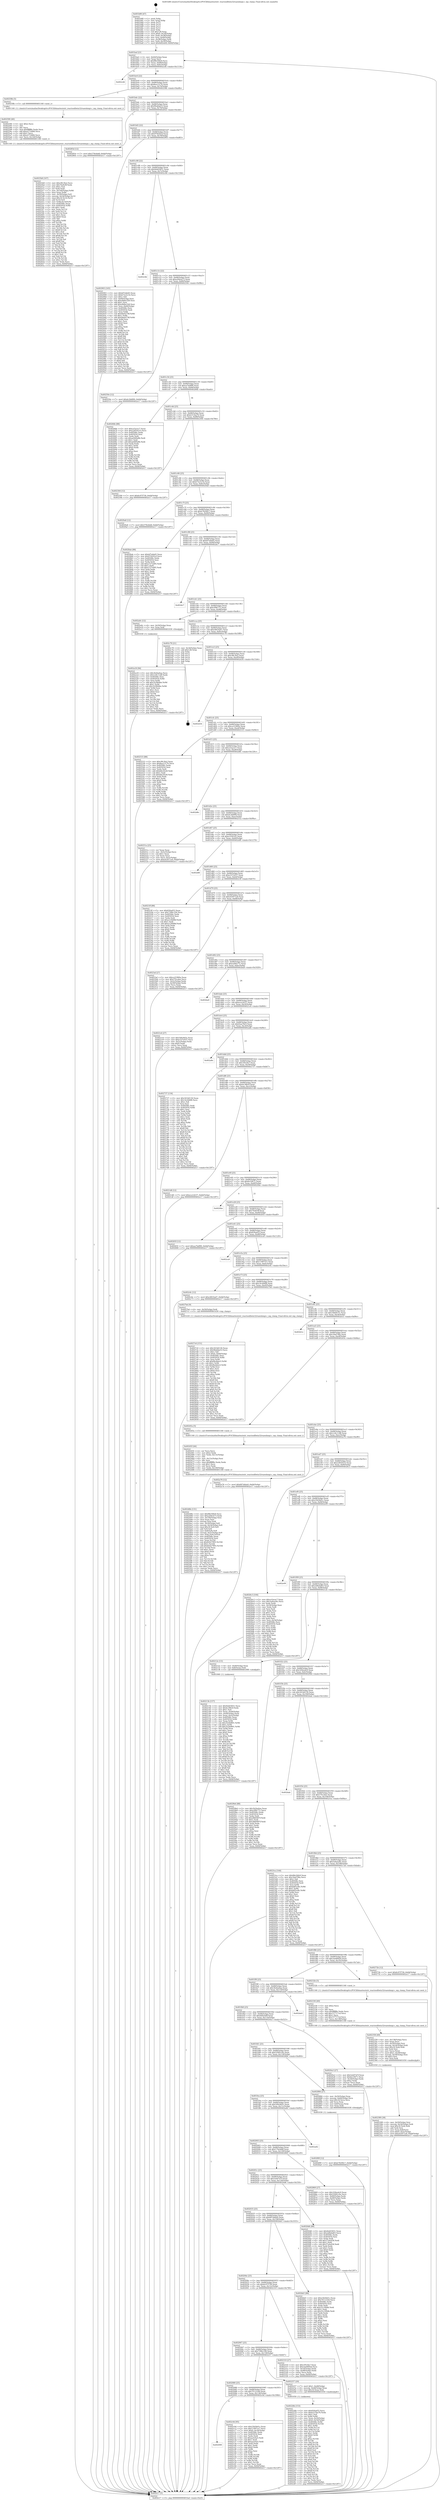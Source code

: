 digraph "0x401b80" {
  label = "0x401b80 (/mnt/c/Users/mathe/Desktop/tcc/POCII/binaries/extr_reactosdllwin32rsaenhmpi.c_mp_clamp_Final-ollvm.out::main(0))"
  labelloc = "t"
  node[shape=record]

  Entry [label="",width=0.3,height=0.3,shape=circle,fillcolor=black,style=filled]
  "0x401baf" [label="{
     0x401baf [23]\l
     | [instrs]\l
     &nbsp;&nbsp;0x401baf \<+3\>: mov -0x64(%rbp),%eax\l
     &nbsp;&nbsp;0x401bb2 \<+2\>: mov %eax,%ecx\l
     &nbsp;&nbsp;0x401bb4 \<+6\>: sub $0x88e56fe9,%ecx\l
     &nbsp;&nbsp;0x401bba \<+3\>: mov %eax,-0x68(%rbp)\l
     &nbsp;&nbsp;0x401bbd \<+3\>: mov %ecx,-0x6c(%rbp)\l
     &nbsp;&nbsp;0x401bc0 \<+6\>: je 0000000000402cd4 \<main+0x1154\>\l
  }"]
  "0x402cd4" [label="{
     0x402cd4\l
  }", style=dashed]
  "0x401bc6" [label="{
     0x401bc6 [22]\l
     | [instrs]\l
     &nbsp;&nbsp;0x401bc6 \<+5\>: jmp 0000000000401bcb \<main+0x4b\>\l
     &nbsp;&nbsp;0x401bcb \<+3\>: mov -0x68(%rbp),%eax\l
     &nbsp;&nbsp;0x401bce \<+5\>: sub $0x8ea12176,%eax\l
     &nbsp;&nbsp;0x401bd3 \<+3\>: mov %eax,-0x70(%rbp)\l
     &nbsp;&nbsp;0x401bd6 \<+6\>: je 000000000040258b \<main+0xa0b\>\l
  }"]
  Exit [label="",width=0.3,height=0.3,shape=circle,fillcolor=black,style=filled,peripheries=2]
  "0x40258b" [label="{
     0x40258b [5]\l
     | [instrs]\l
     &nbsp;&nbsp;0x40258b \<+5\>: call 0000000000401160 \<next_i\>\l
     | [calls]\l
     &nbsp;&nbsp;0x401160 \{1\} (/mnt/c/Users/mathe/Desktop/tcc/POCII/binaries/extr_reactosdllwin32rsaenhmpi.c_mp_clamp_Final-ollvm.out::next_i)\l
  }"]
  "0x401bdc" [label="{
     0x401bdc [22]\l
     | [instrs]\l
     &nbsp;&nbsp;0x401bdc \<+5\>: jmp 0000000000401be1 \<main+0x61\>\l
     &nbsp;&nbsp;0x401be1 \<+3\>: mov -0x68(%rbp),%eax\l
     &nbsp;&nbsp;0x401be4 \<+5\>: sub $0x96a6da53,%eax\l
     &nbsp;&nbsp;0x401be9 \<+3\>: mov %eax,-0x74(%rbp)\l
     &nbsp;&nbsp;0x401bec \<+6\>: je 000000000040285d \<main+0xcdd\>\l
  }"]
  "0x402099" [label="{
     0x402099\l
  }", style=dashed]
  "0x40285d" [label="{
     0x40285d [12]\l
     | [instrs]\l
     &nbsp;&nbsp;0x40285d \<+7\>: movl $0x579e4ddf,-0x64(%rbp)\l
     &nbsp;&nbsp;0x402864 \<+5\>: jmp 0000000000402e17 \<main+0x1297\>\l
  }"]
  "0x401bf2" [label="{
     0x401bf2 [22]\l
     | [instrs]\l
     &nbsp;&nbsp;0x401bf2 \<+5\>: jmp 0000000000401bf7 \<main+0x77\>\l
     &nbsp;&nbsp;0x401bf7 \<+3\>: mov -0x68(%rbp),%eax\l
     &nbsp;&nbsp;0x401bfa \<+5\>: sub $0x978205cf,%eax\l
     &nbsp;&nbsp;0x401bff \<+3\>: mov %eax,-0x78(%rbp)\l
     &nbsp;&nbsp;0x401c02 \<+6\>: je 0000000000402903 \<main+0xd83\>\l
  }"]
  "0x402c0d" [label="{
     0x402c0d [95]\l
     | [instrs]\l
     &nbsp;&nbsp;0x402c0d \<+5\>: mov $0x23b56d1c,%eax\l
     &nbsp;&nbsp;0x402c12 \<+5\>: mov $0x11997ce7,%ecx\l
     &nbsp;&nbsp;0x402c17 \<+7\>: movl $0x0,-0x34(%rbp)\l
     &nbsp;&nbsp;0x402c1e \<+7\>: mov 0x40506c,%edx\l
     &nbsp;&nbsp;0x402c25 \<+7\>: mov 0x405054,%esi\l
     &nbsp;&nbsp;0x402c2c \<+2\>: mov %edx,%edi\l
     &nbsp;&nbsp;0x402c2e \<+6\>: sub $0xaa3e4a5,%edi\l
     &nbsp;&nbsp;0x402c34 \<+3\>: sub $0x1,%edi\l
     &nbsp;&nbsp;0x402c37 \<+6\>: add $0xaa3e4a5,%edi\l
     &nbsp;&nbsp;0x402c3d \<+3\>: imul %edi,%edx\l
     &nbsp;&nbsp;0x402c40 \<+3\>: and $0x1,%edx\l
     &nbsp;&nbsp;0x402c43 \<+3\>: cmp $0x0,%edx\l
     &nbsp;&nbsp;0x402c46 \<+4\>: sete %r8b\l
     &nbsp;&nbsp;0x402c4a \<+3\>: cmp $0xa,%esi\l
     &nbsp;&nbsp;0x402c4d \<+4\>: setl %r9b\l
     &nbsp;&nbsp;0x402c51 \<+3\>: mov %r8b,%r10b\l
     &nbsp;&nbsp;0x402c54 \<+3\>: and %r9b,%r10b\l
     &nbsp;&nbsp;0x402c57 \<+3\>: xor %r9b,%r8b\l
     &nbsp;&nbsp;0x402c5a \<+3\>: or %r8b,%r10b\l
     &nbsp;&nbsp;0x402c5d \<+4\>: test $0x1,%r10b\l
     &nbsp;&nbsp;0x402c61 \<+3\>: cmovne %ecx,%eax\l
     &nbsp;&nbsp;0x402c64 \<+3\>: mov %eax,-0x64(%rbp)\l
     &nbsp;&nbsp;0x402c67 \<+5\>: jmp 0000000000402e17 \<main+0x1297\>\l
  }"]
  "0x402903" [label="{
     0x402903 [165]\l
     | [instrs]\l
     &nbsp;&nbsp;0x402903 \<+5\>: mov $0xbf7ebb45,%eax\l
     &nbsp;&nbsp;0x402908 \<+5\>: mov $0xb72e3c1b,%ecx\l
     &nbsp;&nbsp;0x40290d \<+2\>: mov $0x1,%dl\l
     &nbsp;&nbsp;0x40290f \<+3\>: mov -0x60(%rbp),%esi\l
     &nbsp;&nbsp;0x402912 \<+6\>: sub $0xe84be1b9,%esi\l
     &nbsp;&nbsp;0x402918 \<+3\>: add $0x1,%esi\l
     &nbsp;&nbsp;0x40291b \<+6\>: add $0xe84be1b9,%esi\l
     &nbsp;&nbsp;0x402921 \<+3\>: mov %esi,-0x60(%rbp)\l
     &nbsp;&nbsp;0x402924 \<+7\>: mov 0x40506c,%esi\l
     &nbsp;&nbsp;0x40292b \<+7\>: mov 0x405054,%edi\l
     &nbsp;&nbsp;0x402932 \<+3\>: mov %esi,%r8d\l
     &nbsp;&nbsp;0x402935 \<+7\>: sub $0x9de6278f,%r8d\l
     &nbsp;&nbsp;0x40293c \<+4\>: sub $0x1,%r8d\l
     &nbsp;&nbsp;0x402940 \<+7\>: add $0x9de6278f,%r8d\l
     &nbsp;&nbsp;0x402947 \<+4\>: imul %r8d,%esi\l
     &nbsp;&nbsp;0x40294b \<+3\>: and $0x1,%esi\l
     &nbsp;&nbsp;0x40294e \<+3\>: cmp $0x0,%esi\l
     &nbsp;&nbsp;0x402951 \<+4\>: sete %r9b\l
     &nbsp;&nbsp;0x402955 \<+3\>: cmp $0xa,%edi\l
     &nbsp;&nbsp;0x402958 \<+4\>: setl %r10b\l
     &nbsp;&nbsp;0x40295c \<+3\>: mov %r9b,%r11b\l
     &nbsp;&nbsp;0x40295f \<+4\>: xor $0xff,%r11b\l
     &nbsp;&nbsp;0x402963 \<+3\>: mov %r10b,%bl\l
     &nbsp;&nbsp;0x402966 \<+3\>: xor $0xff,%bl\l
     &nbsp;&nbsp;0x402969 \<+3\>: xor $0x0,%dl\l
     &nbsp;&nbsp;0x40296c \<+3\>: mov %r11b,%r14b\l
     &nbsp;&nbsp;0x40296f \<+4\>: and $0x0,%r14b\l
     &nbsp;&nbsp;0x402973 \<+3\>: and %dl,%r9b\l
     &nbsp;&nbsp;0x402976 \<+3\>: mov %bl,%r15b\l
     &nbsp;&nbsp;0x402979 \<+4\>: and $0x0,%r15b\l
     &nbsp;&nbsp;0x40297d \<+3\>: and %dl,%r10b\l
     &nbsp;&nbsp;0x402980 \<+3\>: or %r9b,%r14b\l
     &nbsp;&nbsp;0x402983 \<+3\>: or %r10b,%r15b\l
     &nbsp;&nbsp;0x402986 \<+3\>: xor %r15b,%r14b\l
     &nbsp;&nbsp;0x402989 \<+3\>: or %bl,%r11b\l
     &nbsp;&nbsp;0x40298c \<+4\>: xor $0xff,%r11b\l
     &nbsp;&nbsp;0x402990 \<+3\>: or $0x0,%dl\l
     &nbsp;&nbsp;0x402993 \<+3\>: and %dl,%r11b\l
     &nbsp;&nbsp;0x402996 \<+3\>: or %r11b,%r14b\l
     &nbsp;&nbsp;0x402999 \<+4\>: test $0x1,%r14b\l
     &nbsp;&nbsp;0x40299d \<+3\>: cmovne %ecx,%eax\l
     &nbsp;&nbsp;0x4029a0 \<+3\>: mov %eax,-0x64(%rbp)\l
     &nbsp;&nbsp;0x4029a3 \<+5\>: jmp 0000000000402e17 \<main+0x1297\>\l
  }"]
  "0x401c08" [label="{
     0x401c08 [22]\l
     | [instrs]\l
     &nbsp;&nbsp;0x401c08 \<+5\>: jmp 0000000000401c0d \<main+0x8d\>\l
     &nbsp;&nbsp;0x401c0d \<+3\>: mov -0x68(%rbp),%eax\l
     &nbsp;&nbsp;0x401c10 \<+5\>: sub $0x9eb03651,%eax\l
     &nbsp;&nbsp;0x401c15 \<+3\>: mov %eax,-0x7c(%rbp)\l
     &nbsp;&nbsp;0x401c18 \<+6\>: je 0000000000402c8d \<main+0x110d\>\l
  }"]
  "0x402a18" [label="{
     0x402a18 [94]\l
     | [instrs]\l
     &nbsp;&nbsp;0x402a18 \<+5\>: mov $0x3b2ba0aa,%ecx\l
     &nbsp;&nbsp;0x402a1d \<+5\>: mov $0x1c8c11d8,%edx\l
     &nbsp;&nbsp;0x402a22 \<+7\>: mov 0x40506c,%esi\l
     &nbsp;&nbsp;0x402a29 \<+8\>: mov 0x405054,%r8d\l
     &nbsp;&nbsp;0x402a31 \<+3\>: mov %esi,%r9d\l
     &nbsp;&nbsp;0x402a34 \<+7\>: add $0x1b3964be,%r9d\l
     &nbsp;&nbsp;0x402a3b \<+4\>: sub $0x1,%r9d\l
     &nbsp;&nbsp;0x402a3f \<+7\>: sub $0x1b3964be,%r9d\l
     &nbsp;&nbsp;0x402a46 \<+4\>: imul %r9d,%esi\l
     &nbsp;&nbsp;0x402a4a \<+3\>: and $0x1,%esi\l
     &nbsp;&nbsp;0x402a4d \<+3\>: cmp $0x0,%esi\l
     &nbsp;&nbsp;0x402a50 \<+4\>: sete %r10b\l
     &nbsp;&nbsp;0x402a54 \<+4\>: cmp $0xa,%r8d\l
     &nbsp;&nbsp;0x402a58 \<+4\>: setl %r11b\l
     &nbsp;&nbsp;0x402a5c \<+3\>: mov %r10b,%bl\l
     &nbsp;&nbsp;0x402a5f \<+3\>: and %r11b,%bl\l
     &nbsp;&nbsp;0x402a62 \<+3\>: xor %r11b,%r10b\l
     &nbsp;&nbsp;0x402a65 \<+3\>: or %r10b,%bl\l
     &nbsp;&nbsp;0x402a68 \<+3\>: test $0x1,%bl\l
     &nbsp;&nbsp;0x402a6b \<+3\>: cmovne %edx,%ecx\l
     &nbsp;&nbsp;0x402a6e \<+3\>: mov %ecx,-0x64(%rbp)\l
     &nbsp;&nbsp;0x402a71 \<+5\>: jmp 0000000000402e17 \<main+0x1297\>\l
  }"]
  "0x402c8d" [label="{
     0x402c8d\l
  }", style=dashed]
  "0x401c1e" [label="{
     0x401c1e [22]\l
     | [instrs]\l
     &nbsp;&nbsp;0x401c1e \<+5\>: jmp 0000000000401c23 \<main+0xa3\>\l
     &nbsp;&nbsp;0x401c23 \<+3\>: mov -0x68(%rbp),%eax\l
     &nbsp;&nbsp;0x401c26 \<+5\>: sub $0xa264cb73,%eax\l
     &nbsp;&nbsp;0x401c2b \<+3\>: mov %eax,-0x80(%rbp)\l
     &nbsp;&nbsp;0x401c2e \<+6\>: je 000000000040250e \<main+0x98e\>\l
  }"]
  "0x40289f" [label="{
     0x40289f [12]\l
     | [instrs]\l
     &nbsp;&nbsp;0x40289f \<+7\>: movl $0xb78290c7,-0x64(%rbp)\l
     &nbsp;&nbsp;0x4028a6 \<+5\>: jmp 0000000000402e17 \<main+0x1297\>\l
  }"]
  "0x40250e" [label="{
     0x40250e [12]\l
     | [instrs]\l
     &nbsp;&nbsp;0x40250e \<+7\>: movl $0xdc2b6f00,-0x64(%rbp)\l
     &nbsp;&nbsp;0x402515 \<+5\>: jmp 0000000000402e17 \<main+0x1297\>\l
  }"]
  "0x401c34" [label="{
     0x401c34 [25]\l
     | [instrs]\l
     &nbsp;&nbsp;0x401c34 \<+5\>: jmp 0000000000401c39 \<main+0xb9\>\l
     &nbsp;&nbsp;0x401c39 \<+3\>: mov -0x68(%rbp),%eax\l
     &nbsp;&nbsp;0x401c3c \<+5\>: sub $0xaa7bdf90,%eax\l
     &nbsp;&nbsp;0x401c41 \<+6\>: mov %eax,-0x84(%rbp)\l
     &nbsp;&nbsp;0x401c47 \<+6\>: je 000000000040266b \<main+0xaeb\>\l
  }"]
  "0x4027c6" [label="{
     0x4027c6 [151]\l
     | [instrs]\l
     &nbsp;&nbsp;0x4027c6 \<+5\>: mov $0x341b6130,%eax\l
     &nbsp;&nbsp;0x4027cb \<+5\>: mov $0x96a6da53,%ecx\l
     &nbsp;&nbsp;0x4027d0 \<+2\>: mov $0x1,%dl\l
     &nbsp;&nbsp;0x4027d2 \<+7\>: movl $0x0,-0x60(%rbp)\l
     &nbsp;&nbsp;0x4027d9 \<+7\>: mov 0x40506c,%esi\l
     &nbsp;&nbsp;0x4027e0 \<+8\>: mov 0x405054,%r8d\l
     &nbsp;&nbsp;0x4027e8 \<+3\>: mov %esi,%r9d\l
     &nbsp;&nbsp;0x4027eb \<+7\>: add $0xf4e4dee3,%r9d\l
     &nbsp;&nbsp;0x4027f2 \<+4\>: sub $0x1,%r9d\l
     &nbsp;&nbsp;0x4027f6 \<+7\>: sub $0xf4e4dee3,%r9d\l
     &nbsp;&nbsp;0x4027fd \<+4\>: imul %r9d,%esi\l
     &nbsp;&nbsp;0x402801 \<+3\>: and $0x1,%esi\l
     &nbsp;&nbsp;0x402804 \<+3\>: cmp $0x0,%esi\l
     &nbsp;&nbsp;0x402807 \<+4\>: sete %r10b\l
     &nbsp;&nbsp;0x40280b \<+4\>: cmp $0xa,%r8d\l
     &nbsp;&nbsp;0x40280f \<+4\>: setl %r11b\l
     &nbsp;&nbsp;0x402813 \<+3\>: mov %r10b,%bl\l
     &nbsp;&nbsp;0x402816 \<+3\>: xor $0xff,%bl\l
     &nbsp;&nbsp;0x402819 \<+3\>: mov %r11b,%r14b\l
     &nbsp;&nbsp;0x40281c \<+4\>: xor $0xff,%r14b\l
     &nbsp;&nbsp;0x402820 \<+3\>: xor $0x0,%dl\l
     &nbsp;&nbsp;0x402823 \<+3\>: mov %bl,%r15b\l
     &nbsp;&nbsp;0x402826 \<+4\>: and $0x0,%r15b\l
     &nbsp;&nbsp;0x40282a \<+3\>: and %dl,%r10b\l
     &nbsp;&nbsp;0x40282d \<+3\>: mov %r14b,%r12b\l
     &nbsp;&nbsp;0x402830 \<+4\>: and $0x0,%r12b\l
     &nbsp;&nbsp;0x402834 \<+3\>: and %dl,%r11b\l
     &nbsp;&nbsp;0x402837 \<+3\>: or %r10b,%r15b\l
     &nbsp;&nbsp;0x40283a \<+3\>: or %r11b,%r12b\l
     &nbsp;&nbsp;0x40283d \<+3\>: xor %r12b,%r15b\l
     &nbsp;&nbsp;0x402840 \<+3\>: or %r14b,%bl\l
     &nbsp;&nbsp;0x402843 \<+3\>: xor $0xff,%bl\l
     &nbsp;&nbsp;0x402846 \<+3\>: or $0x0,%dl\l
     &nbsp;&nbsp;0x402849 \<+2\>: and %dl,%bl\l
     &nbsp;&nbsp;0x40284b \<+3\>: or %bl,%r15b\l
     &nbsp;&nbsp;0x40284e \<+4\>: test $0x1,%r15b\l
     &nbsp;&nbsp;0x402852 \<+3\>: cmovne %ecx,%eax\l
     &nbsp;&nbsp;0x402855 \<+3\>: mov %eax,-0x64(%rbp)\l
     &nbsp;&nbsp;0x402858 \<+5\>: jmp 0000000000402e17 \<main+0x1297\>\l
  }"]
  "0x40266b" [label="{
     0x40266b [88]\l
     | [instrs]\l
     &nbsp;&nbsp;0x40266b \<+5\>: mov $0xce5acec7,%eax\l
     &nbsp;&nbsp;0x402670 \<+5\>: mov $0x22854553,%ecx\l
     &nbsp;&nbsp;0x402675 \<+7\>: mov 0x40506c,%edx\l
     &nbsp;&nbsp;0x40267c \<+7\>: mov 0x405054,%esi\l
     &nbsp;&nbsp;0x402683 \<+2\>: mov %edx,%edi\l
     &nbsp;&nbsp;0x402685 \<+6\>: sub $0xae9d0a8b,%edi\l
     &nbsp;&nbsp;0x40268b \<+3\>: sub $0x1,%edi\l
     &nbsp;&nbsp;0x40268e \<+6\>: add $0xae9d0a8b,%edi\l
     &nbsp;&nbsp;0x402694 \<+3\>: imul %edi,%edx\l
     &nbsp;&nbsp;0x402697 \<+3\>: and $0x1,%edx\l
     &nbsp;&nbsp;0x40269a \<+3\>: cmp $0x0,%edx\l
     &nbsp;&nbsp;0x40269d \<+4\>: sete %r8b\l
     &nbsp;&nbsp;0x4026a1 \<+3\>: cmp $0xa,%esi\l
     &nbsp;&nbsp;0x4026a4 \<+4\>: setl %r9b\l
     &nbsp;&nbsp;0x4026a8 \<+3\>: mov %r8b,%r10b\l
     &nbsp;&nbsp;0x4026ab \<+3\>: and %r9b,%r10b\l
     &nbsp;&nbsp;0x4026ae \<+3\>: xor %r9b,%r8b\l
     &nbsp;&nbsp;0x4026b1 \<+3\>: or %r8b,%r10b\l
     &nbsp;&nbsp;0x4026b4 \<+4\>: test $0x1,%r10b\l
     &nbsp;&nbsp;0x4026b8 \<+3\>: cmovne %ecx,%eax\l
     &nbsp;&nbsp;0x4026bb \<+3\>: mov %eax,-0x64(%rbp)\l
     &nbsp;&nbsp;0x4026be \<+5\>: jmp 0000000000402e17 \<main+0x1297\>\l
  }"]
  "0x401c4d" [label="{
     0x401c4d [25]\l
     | [instrs]\l
     &nbsp;&nbsp;0x401c4d \<+5\>: jmp 0000000000401c52 \<main+0xd2\>\l
     &nbsp;&nbsp;0x401c52 \<+3\>: mov -0x68(%rbp),%eax\l
     &nbsp;&nbsp;0x401c55 \<+5\>: sub $0xb315ba76,%eax\l
     &nbsp;&nbsp;0x401c5a \<+6\>: mov %eax,-0x88(%rbp)\l
     &nbsp;&nbsp;0x401c60 \<+6\>: je 0000000000402304 \<main+0x784\>\l
  }"]
  "0x4025b8" [label="{
     0x4025b8 [167]\l
     | [instrs]\l
     &nbsp;&nbsp;0x4025b8 \<+5\>: mov $0xc9fc3fa2,%ecx\l
     &nbsp;&nbsp;0x4025bd \<+5\>: mov $0x70a9c9f,%edx\l
     &nbsp;&nbsp;0x4025c2 \<+3\>: mov $0x1,%sil\l
     &nbsp;&nbsp;0x4025c5 \<+2\>: xor %edi,%edi\l
     &nbsp;&nbsp;0x4025c7 \<+7\>: mov -0x144(%rbp),%r8d\l
     &nbsp;&nbsp;0x4025ce \<+4\>: imul %eax,%r8d\l
     &nbsp;&nbsp;0x4025d2 \<+4\>: mov -0x50(%rbp),%r9\l
     &nbsp;&nbsp;0x4025d6 \<+4\>: movslq -0x54(%rbp),%r10\l
     &nbsp;&nbsp;0x4025da \<+4\>: imul $0x18,%r10,%r10\l
     &nbsp;&nbsp;0x4025de \<+3\>: add %r10,%r9\l
     &nbsp;&nbsp;0x4025e1 \<+4\>: mov %r8d,0x10(%r9)\l
     &nbsp;&nbsp;0x4025e5 \<+7\>: mov 0x40506c,%eax\l
     &nbsp;&nbsp;0x4025ec \<+8\>: mov 0x405054,%r8d\l
     &nbsp;&nbsp;0x4025f4 \<+3\>: sub $0x1,%edi\l
     &nbsp;&nbsp;0x4025f7 \<+3\>: mov %eax,%r11d\l
     &nbsp;&nbsp;0x4025fa \<+3\>: add %edi,%r11d\l
     &nbsp;&nbsp;0x4025fd \<+4\>: imul %r11d,%eax\l
     &nbsp;&nbsp;0x402601 \<+3\>: and $0x1,%eax\l
     &nbsp;&nbsp;0x402604 \<+3\>: cmp $0x0,%eax\l
     &nbsp;&nbsp;0x402607 \<+3\>: sete %bl\l
     &nbsp;&nbsp;0x40260a \<+4\>: cmp $0xa,%r8d\l
     &nbsp;&nbsp;0x40260e \<+4\>: setl %r14b\l
     &nbsp;&nbsp;0x402612 \<+3\>: mov %bl,%r15b\l
     &nbsp;&nbsp;0x402615 \<+4\>: xor $0xff,%r15b\l
     &nbsp;&nbsp;0x402619 \<+3\>: mov %r14b,%r12b\l
     &nbsp;&nbsp;0x40261c \<+4\>: xor $0xff,%r12b\l
     &nbsp;&nbsp;0x402620 \<+4\>: xor $0x1,%sil\l
     &nbsp;&nbsp;0x402624 \<+3\>: mov %r15b,%r13b\l
     &nbsp;&nbsp;0x402627 \<+4\>: and $0xff,%r13b\l
     &nbsp;&nbsp;0x40262b \<+3\>: and %sil,%bl\l
     &nbsp;&nbsp;0x40262e \<+3\>: mov %r12b,%al\l
     &nbsp;&nbsp;0x402631 \<+2\>: and $0xff,%al\l
     &nbsp;&nbsp;0x402633 \<+3\>: and %sil,%r14b\l
     &nbsp;&nbsp;0x402636 \<+3\>: or %bl,%r13b\l
     &nbsp;&nbsp;0x402639 \<+3\>: or %r14b,%al\l
     &nbsp;&nbsp;0x40263c \<+3\>: xor %al,%r13b\l
     &nbsp;&nbsp;0x40263f \<+3\>: or %r12b,%r15b\l
     &nbsp;&nbsp;0x402642 \<+4\>: xor $0xff,%r15b\l
     &nbsp;&nbsp;0x402646 \<+4\>: or $0x1,%sil\l
     &nbsp;&nbsp;0x40264a \<+3\>: and %sil,%r15b\l
     &nbsp;&nbsp;0x40264d \<+3\>: or %r15b,%r13b\l
     &nbsp;&nbsp;0x402650 \<+4\>: test $0x1,%r13b\l
     &nbsp;&nbsp;0x402654 \<+3\>: cmovne %edx,%ecx\l
     &nbsp;&nbsp;0x402657 \<+3\>: mov %ecx,-0x64(%rbp)\l
     &nbsp;&nbsp;0x40265a \<+5\>: jmp 0000000000402e17 \<main+0x1297\>\l
  }"]
  "0x402304" [label="{
     0x402304 [12]\l
     | [instrs]\l
     &nbsp;&nbsp;0x402304 \<+7\>: movl $0x6c97f758,-0x64(%rbp)\l
     &nbsp;&nbsp;0x40230b \<+5\>: jmp 0000000000402e17 \<main+0x1297\>\l
  }"]
  "0x401c66" [label="{
     0x401c66 [25]\l
     | [instrs]\l
     &nbsp;&nbsp;0x401c66 \<+5\>: jmp 0000000000401c6b \<main+0xeb\>\l
     &nbsp;&nbsp;0x401c6b \<+3\>: mov -0x68(%rbp),%eax\l
     &nbsp;&nbsp;0x401c6e \<+5\>: sub $0xb72e3c1b,%eax\l
     &nbsp;&nbsp;0x401c73 \<+6\>: mov %eax,-0x8c(%rbp)\l
     &nbsp;&nbsp;0x401c79 \<+6\>: je 00000000004029a8 \<main+0xe28\>\l
  }"]
  "0x402590" [label="{
     0x402590 [40]\l
     | [instrs]\l
     &nbsp;&nbsp;0x402590 \<+5\>: mov $0x2,%ecx\l
     &nbsp;&nbsp;0x402595 \<+1\>: cltd\l
     &nbsp;&nbsp;0x402596 \<+2\>: idiv %ecx\l
     &nbsp;&nbsp;0x402598 \<+6\>: imul $0xfffffffe,%edx,%ecx\l
     &nbsp;&nbsp;0x40259e \<+6\>: add $0xa271fd06,%ecx\l
     &nbsp;&nbsp;0x4025a4 \<+3\>: add $0x1,%ecx\l
     &nbsp;&nbsp;0x4025a7 \<+6\>: sub $0xa271fd06,%ecx\l
     &nbsp;&nbsp;0x4025ad \<+6\>: mov %ecx,-0x144(%rbp)\l
     &nbsp;&nbsp;0x4025b3 \<+5\>: call 0000000000401160 \<next_i\>\l
     | [calls]\l
     &nbsp;&nbsp;0x401160 \{1\} (/mnt/c/Users/mathe/Desktop/tcc/POCII/binaries/extr_reactosdllwin32rsaenhmpi.c_mp_clamp_Final-ollvm.out::next_i)\l
  }"]
  "0x4029a8" [label="{
     0x4029a8 [12]\l
     | [instrs]\l
     &nbsp;&nbsp;0x4029a8 \<+7\>: movl $0x579e4ddf,-0x64(%rbp)\l
     &nbsp;&nbsp;0x4029af \<+5\>: jmp 0000000000402e17 \<main+0x1297\>\l
  }"]
  "0x401c7f" [label="{
     0x401c7f [25]\l
     | [instrs]\l
     &nbsp;&nbsp;0x401c7f \<+5\>: jmp 0000000000401c84 \<main+0x104\>\l
     &nbsp;&nbsp;0x401c84 \<+3\>: mov -0x68(%rbp),%eax\l
     &nbsp;&nbsp;0x401c87 \<+5\>: sub $0xb78290c7,%eax\l
     &nbsp;&nbsp;0x401c8c \<+6\>: mov %eax,-0x90(%rbp)\l
     &nbsp;&nbsp;0x401c92 \<+6\>: je 00000000004028ab \<main+0xd2b\>\l
  }"]
  "0x40248b" [label="{
     0x40248b [131]\l
     | [instrs]\l
     &nbsp;&nbsp;0x40248b \<+5\>: mov $0x88e56fe9,%ecx\l
     &nbsp;&nbsp;0x402490 \<+5\>: mov $0xa264cb73,%edx\l
     &nbsp;&nbsp;0x402495 \<+6\>: mov -0x140(%rbp),%esi\l
     &nbsp;&nbsp;0x40249b \<+3\>: imul %eax,%esi\l
     &nbsp;&nbsp;0x40249e \<+3\>: movslq %esi,%rdi\l
     &nbsp;&nbsp;0x4024a1 \<+4\>: mov -0x50(%rbp),%r8\l
     &nbsp;&nbsp;0x4024a5 \<+4\>: movslq -0x54(%rbp),%r9\l
     &nbsp;&nbsp;0x4024a9 \<+4\>: imul $0x18,%r9,%r9\l
     &nbsp;&nbsp;0x4024ad \<+3\>: add %r9,%r8\l
     &nbsp;&nbsp;0x4024b0 \<+4\>: mov 0x8(%r8),%r8\l
     &nbsp;&nbsp;0x4024b4 \<+4\>: movslq -0x5c(%rbp),%r9\l
     &nbsp;&nbsp;0x4024b8 \<+4\>: mov %rdi,(%r8,%r9,8)\l
     &nbsp;&nbsp;0x4024bc \<+7\>: mov 0x40506c,%eax\l
     &nbsp;&nbsp;0x4024c3 \<+7\>: mov 0x405054,%esi\l
     &nbsp;&nbsp;0x4024ca \<+3\>: mov %eax,%r10d\l
     &nbsp;&nbsp;0x4024cd \<+7\>: sub $0x82427893,%r10d\l
     &nbsp;&nbsp;0x4024d4 \<+4\>: sub $0x1,%r10d\l
     &nbsp;&nbsp;0x4024d8 \<+7\>: add $0x82427893,%r10d\l
     &nbsp;&nbsp;0x4024df \<+4\>: imul %r10d,%eax\l
     &nbsp;&nbsp;0x4024e3 \<+3\>: and $0x1,%eax\l
     &nbsp;&nbsp;0x4024e6 \<+3\>: cmp $0x0,%eax\l
     &nbsp;&nbsp;0x4024e9 \<+4\>: sete %r11b\l
     &nbsp;&nbsp;0x4024ed \<+3\>: cmp $0xa,%esi\l
     &nbsp;&nbsp;0x4024f0 \<+3\>: setl %bl\l
     &nbsp;&nbsp;0x4024f3 \<+3\>: mov %r11b,%r14b\l
     &nbsp;&nbsp;0x4024f6 \<+3\>: and %bl,%r14b\l
     &nbsp;&nbsp;0x4024f9 \<+3\>: xor %bl,%r11b\l
     &nbsp;&nbsp;0x4024fc \<+3\>: or %r11b,%r14b\l
     &nbsp;&nbsp;0x4024ff \<+4\>: test $0x1,%r14b\l
     &nbsp;&nbsp;0x402503 \<+3\>: cmovne %edx,%ecx\l
     &nbsp;&nbsp;0x402506 \<+3\>: mov %ecx,-0x64(%rbp)\l
     &nbsp;&nbsp;0x402509 \<+5\>: jmp 0000000000402e17 \<main+0x1297\>\l
  }"]
  "0x4028ab" [label="{
     0x4028ab [88]\l
     | [instrs]\l
     &nbsp;&nbsp;0x4028ab \<+5\>: mov $0xbf7ebb45,%eax\l
     &nbsp;&nbsp;0x4028b0 \<+5\>: mov $0x978205cf,%ecx\l
     &nbsp;&nbsp;0x4028b5 \<+7\>: mov 0x40506c,%edx\l
     &nbsp;&nbsp;0x4028bc \<+7\>: mov 0x405054,%esi\l
     &nbsp;&nbsp;0x4028c3 \<+2\>: mov %edx,%edi\l
     &nbsp;&nbsp;0x4028c5 \<+6\>: add $0xa727ed95,%edi\l
     &nbsp;&nbsp;0x4028cb \<+3\>: sub $0x1,%edi\l
     &nbsp;&nbsp;0x4028ce \<+6\>: sub $0xa727ed95,%edi\l
     &nbsp;&nbsp;0x4028d4 \<+3\>: imul %edi,%edx\l
     &nbsp;&nbsp;0x4028d7 \<+3\>: and $0x1,%edx\l
     &nbsp;&nbsp;0x4028da \<+3\>: cmp $0x0,%edx\l
     &nbsp;&nbsp;0x4028dd \<+4\>: sete %r8b\l
     &nbsp;&nbsp;0x4028e1 \<+3\>: cmp $0xa,%esi\l
     &nbsp;&nbsp;0x4028e4 \<+4\>: setl %r9b\l
     &nbsp;&nbsp;0x4028e8 \<+3\>: mov %r8b,%r10b\l
     &nbsp;&nbsp;0x4028eb \<+3\>: and %r9b,%r10b\l
     &nbsp;&nbsp;0x4028ee \<+3\>: xor %r9b,%r8b\l
     &nbsp;&nbsp;0x4028f1 \<+3\>: or %r8b,%r10b\l
     &nbsp;&nbsp;0x4028f4 \<+4\>: test $0x1,%r10b\l
     &nbsp;&nbsp;0x4028f8 \<+3\>: cmovne %ecx,%eax\l
     &nbsp;&nbsp;0x4028fb \<+3\>: mov %eax,-0x64(%rbp)\l
     &nbsp;&nbsp;0x4028fe \<+5\>: jmp 0000000000402e17 \<main+0x1297\>\l
  }"]
  "0x401c98" [label="{
     0x401c98 [25]\l
     | [instrs]\l
     &nbsp;&nbsp;0x401c98 \<+5\>: jmp 0000000000401c9d \<main+0x11d\>\l
     &nbsp;&nbsp;0x401c9d \<+3\>: mov -0x68(%rbp),%eax\l
     &nbsp;&nbsp;0x401ca0 \<+5\>: sub $0xbf7ebb45,%eax\l
     &nbsp;&nbsp;0x401ca5 \<+6\>: mov %eax,-0x94(%rbp)\l
     &nbsp;&nbsp;0x401cab \<+6\>: je 0000000000402dc7 \<main+0x1247\>\l
  }"]
  "0x40245f" [label="{
     0x40245f [44]\l
     | [instrs]\l
     &nbsp;&nbsp;0x40245f \<+2\>: xor %ecx,%ecx\l
     &nbsp;&nbsp;0x402461 \<+5\>: mov $0x2,%edx\l
     &nbsp;&nbsp;0x402466 \<+6\>: mov %edx,-0x13c(%rbp)\l
     &nbsp;&nbsp;0x40246c \<+1\>: cltd\l
     &nbsp;&nbsp;0x40246d \<+6\>: mov -0x13c(%rbp),%esi\l
     &nbsp;&nbsp;0x402473 \<+2\>: idiv %esi\l
     &nbsp;&nbsp;0x402475 \<+6\>: imul $0xfffffffe,%edx,%edx\l
     &nbsp;&nbsp;0x40247b \<+3\>: sub $0x1,%ecx\l
     &nbsp;&nbsp;0x40247e \<+2\>: sub %ecx,%edx\l
     &nbsp;&nbsp;0x402480 \<+6\>: mov %edx,-0x140(%rbp)\l
     &nbsp;&nbsp;0x402486 \<+5\>: call 0000000000401160 \<next_i\>\l
     | [calls]\l
     &nbsp;&nbsp;0x401160 \{1\} (/mnt/c/Users/mathe/Desktop/tcc/POCII/binaries/extr_reactosdllwin32rsaenhmpi.c_mp_clamp_Final-ollvm.out::next_i)\l
  }"]
  "0x402dc7" [label="{
     0x402dc7\l
  }", style=dashed]
  "0x401cb1" [label="{
     0x401cb1 [25]\l
     | [instrs]\l
     &nbsp;&nbsp;0x401cb1 \<+5\>: jmp 0000000000401cb6 \<main+0x136\>\l
     &nbsp;&nbsp;0x401cb6 \<+3\>: mov -0x68(%rbp),%eax\l
     &nbsp;&nbsp;0x401cb9 \<+5\>: sub $0xc09fc77c,%eax\l
     &nbsp;&nbsp;0x401cbe \<+6\>: mov %eax,-0x98(%rbp)\l
     &nbsp;&nbsp;0x401cc4 \<+6\>: je 0000000000402a0c \<main+0xe8c\>\l
  }"]
  "0x402389" [label="{
     0x402389 [38]\l
     | [instrs]\l
     &nbsp;&nbsp;0x402389 \<+4\>: mov -0x50(%rbp),%rsi\l
     &nbsp;&nbsp;0x40238d \<+4\>: movslq -0x54(%rbp),%rdi\l
     &nbsp;&nbsp;0x402391 \<+4\>: imul $0x18,%rdi,%rdi\l
     &nbsp;&nbsp;0x402395 \<+3\>: add %rdi,%rsi\l
     &nbsp;&nbsp;0x402398 \<+4\>: mov %rax,0x8(%rsi)\l
     &nbsp;&nbsp;0x40239c \<+7\>: movl $0x0,-0x5c(%rbp)\l
     &nbsp;&nbsp;0x4023a3 \<+7\>: movl $0xe43971a9,-0x64(%rbp)\l
     &nbsp;&nbsp;0x4023aa \<+5\>: jmp 0000000000402e17 \<main+0x1297\>\l
  }"]
  "0x402a0c" [label="{
     0x402a0c [12]\l
     | [instrs]\l
     &nbsp;&nbsp;0x402a0c \<+4\>: mov -0x50(%rbp),%rax\l
     &nbsp;&nbsp;0x402a10 \<+3\>: mov %rax,%rdi\l
     &nbsp;&nbsp;0x402a13 \<+5\>: call 0000000000401030 \<free@plt\>\l
     | [calls]\l
     &nbsp;&nbsp;0x401030 \{1\} (unknown)\l
  }"]
  "0x401cca" [label="{
     0x401cca [25]\l
     | [instrs]\l
     &nbsp;&nbsp;0x401cca \<+5\>: jmp 0000000000401ccf \<main+0x14f\>\l
     &nbsp;&nbsp;0x401ccf \<+3\>: mov -0x68(%rbp),%eax\l
     &nbsp;&nbsp;0x401cd2 \<+5\>: sub $0xc6810a47,%eax\l
     &nbsp;&nbsp;0x401cd7 \<+6\>: mov %eax,-0x9c(%rbp)\l
     &nbsp;&nbsp;0x401cdd \<+6\>: je 0000000000402c78 \<main+0x10f8\>\l
  }"]
  "0x402358" [label="{
     0x402358 [49]\l
     | [instrs]\l
     &nbsp;&nbsp;0x402358 \<+6\>: mov -0x138(%rbp),%ecx\l
     &nbsp;&nbsp;0x40235e \<+3\>: imul %eax,%ecx\l
     &nbsp;&nbsp;0x402361 \<+4\>: mov -0x50(%rbp),%rsi\l
     &nbsp;&nbsp;0x402365 \<+4\>: movslq -0x54(%rbp),%rdi\l
     &nbsp;&nbsp;0x402369 \<+4\>: imul $0x18,%rdi,%rdi\l
     &nbsp;&nbsp;0x40236d \<+3\>: add %rdi,%rsi\l
     &nbsp;&nbsp;0x402370 \<+2\>: mov %ecx,(%rsi)\l
     &nbsp;&nbsp;0x402372 \<+7\>: movl $0x1,-0x58(%rbp)\l
     &nbsp;&nbsp;0x402379 \<+4\>: movslq -0x58(%rbp),%rsi\l
     &nbsp;&nbsp;0x40237d \<+4\>: shl $0x3,%rsi\l
     &nbsp;&nbsp;0x402381 \<+3\>: mov %rsi,%rdi\l
     &nbsp;&nbsp;0x402384 \<+5\>: call 0000000000401050 \<malloc@plt\>\l
     | [calls]\l
     &nbsp;&nbsp;0x401050 \{1\} (unknown)\l
  }"]
  "0x402c78" [label="{
     0x402c78 [21]\l
     | [instrs]\l
     &nbsp;&nbsp;0x402c78 \<+3\>: mov -0x34(%rbp),%eax\l
     &nbsp;&nbsp;0x402c7b \<+7\>: add $0x128,%rsp\l
     &nbsp;&nbsp;0x402c82 \<+1\>: pop %rbx\l
     &nbsp;&nbsp;0x402c83 \<+2\>: pop %r12\l
     &nbsp;&nbsp;0x402c85 \<+2\>: pop %r13\l
     &nbsp;&nbsp;0x402c87 \<+2\>: pop %r14\l
     &nbsp;&nbsp;0x402c89 \<+2\>: pop %r15\l
     &nbsp;&nbsp;0x402c8b \<+1\>: pop %rbp\l
     &nbsp;&nbsp;0x402c8c \<+1\>: ret\l
  }"]
  "0x401ce3" [label="{
     0x401ce3 [25]\l
     | [instrs]\l
     &nbsp;&nbsp;0x401ce3 \<+5\>: jmp 0000000000401ce8 \<main+0x168\>\l
     &nbsp;&nbsp;0x401ce8 \<+3\>: mov -0x68(%rbp),%eax\l
     &nbsp;&nbsp;0x401ceb \<+5\>: sub $0xc9fc3fa2,%eax\l
     &nbsp;&nbsp;0x401cf0 \<+6\>: mov %eax,-0xa0(%rbp)\l
     &nbsp;&nbsp;0x401cf6 \<+6\>: je 0000000000402d34 \<main+0x11b4\>\l
  }"]
  "0x402330" [label="{
     0x402330 [40]\l
     | [instrs]\l
     &nbsp;&nbsp;0x402330 \<+5\>: mov $0x2,%ecx\l
     &nbsp;&nbsp;0x402335 \<+1\>: cltd\l
     &nbsp;&nbsp;0x402336 \<+2\>: idiv %ecx\l
     &nbsp;&nbsp;0x402338 \<+6\>: imul $0xfffffffe,%edx,%ecx\l
     &nbsp;&nbsp;0x40233e \<+6\>: add $0x157717cd,%ecx\l
     &nbsp;&nbsp;0x402344 \<+3\>: add $0x1,%ecx\l
     &nbsp;&nbsp;0x402347 \<+6\>: sub $0x157717cd,%ecx\l
     &nbsp;&nbsp;0x40234d \<+6\>: mov %ecx,-0x138(%rbp)\l
     &nbsp;&nbsp;0x402353 \<+5\>: call 0000000000401160 \<next_i\>\l
     | [calls]\l
     &nbsp;&nbsp;0x401160 \{1\} (/mnt/c/Users/mathe/Desktop/tcc/POCII/binaries/extr_reactosdllwin32rsaenhmpi.c_mp_clamp_Final-ollvm.out::next_i)\l
  }"]
  "0x402d34" [label="{
     0x402d34\l
  }", style=dashed]
  "0x401cfc" [label="{
     0x401cfc [25]\l
     | [instrs]\l
     &nbsp;&nbsp;0x401cfc \<+5\>: jmp 0000000000401d01 \<main+0x181\>\l
     &nbsp;&nbsp;0x401d01 \<+3\>: mov -0x68(%rbp),%eax\l
     &nbsp;&nbsp;0x401d04 \<+5\>: sub $0xca31960a,%eax\l
     &nbsp;&nbsp;0x401d09 \<+6\>: mov %eax,-0xa4(%rbp)\l
     &nbsp;&nbsp;0x401d0f \<+6\>: je 0000000000402533 \<main+0x9b3\>\l
  }"]
  "0x40226b" [label="{
     0x40226b [153]\l
     | [instrs]\l
     &nbsp;&nbsp;0x40226b \<+5\>: mov $0x830ad55,%ecx\l
     &nbsp;&nbsp;0x402270 \<+5\>: mov $0xb315ba76,%edx\l
     &nbsp;&nbsp;0x402275 \<+3\>: mov $0x1,%sil\l
     &nbsp;&nbsp;0x402278 \<+3\>: xor %r8d,%r8d\l
     &nbsp;&nbsp;0x40227b \<+4\>: mov %rax,-0x50(%rbp)\l
     &nbsp;&nbsp;0x40227f \<+7\>: movl $0x0,-0x54(%rbp)\l
     &nbsp;&nbsp;0x402286 \<+8\>: mov 0x40506c,%r9d\l
     &nbsp;&nbsp;0x40228e \<+8\>: mov 0x405054,%r10d\l
     &nbsp;&nbsp;0x402296 \<+4\>: sub $0x1,%r8d\l
     &nbsp;&nbsp;0x40229a \<+3\>: mov %r9d,%r11d\l
     &nbsp;&nbsp;0x40229d \<+3\>: add %r8d,%r11d\l
     &nbsp;&nbsp;0x4022a0 \<+4\>: imul %r11d,%r9d\l
     &nbsp;&nbsp;0x4022a4 \<+4\>: and $0x1,%r9d\l
     &nbsp;&nbsp;0x4022a8 \<+4\>: cmp $0x0,%r9d\l
     &nbsp;&nbsp;0x4022ac \<+3\>: sete %bl\l
     &nbsp;&nbsp;0x4022af \<+4\>: cmp $0xa,%r10d\l
     &nbsp;&nbsp;0x4022b3 \<+4\>: setl %r14b\l
     &nbsp;&nbsp;0x4022b7 \<+3\>: mov %bl,%r15b\l
     &nbsp;&nbsp;0x4022ba \<+4\>: xor $0xff,%r15b\l
     &nbsp;&nbsp;0x4022be \<+3\>: mov %r14b,%r12b\l
     &nbsp;&nbsp;0x4022c1 \<+4\>: xor $0xff,%r12b\l
     &nbsp;&nbsp;0x4022c5 \<+4\>: xor $0x0,%sil\l
     &nbsp;&nbsp;0x4022c9 \<+3\>: mov %r15b,%r13b\l
     &nbsp;&nbsp;0x4022cc \<+4\>: and $0x0,%r13b\l
     &nbsp;&nbsp;0x4022d0 \<+3\>: and %sil,%bl\l
     &nbsp;&nbsp;0x4022d3 \<+3\>: mov %r12b,%al\l
     &nbsp;&nbsp;0x4022d6 \<+2\>: and $0x0,%al\l
     &nbsp;&nbsp;0x4022d8 \<+3\>: and %sil,%r14b\l
     &nbsp;&nbsp;0x4022db \<+3\>: or %bl,%r13b\l
     &nbsp;&nbsp;0x4022de \<+3\>: or %r14b,%al\l
     &nbsp;&nbsp;0x4022e1 \<+3\>: xor %al,%r13b\l
     &nbsp;&nbsp;0x4022e4 \<+3\>: or %r12b,%r15b\l
     &nbsp;&nbsp;0x4022e7 \<+4\>: xor $0xff,%r15b\l
     &nbsp;&nbsp;0x4022eb \<+4\>: or $0x0,%sil\l
     &nbsp;&nbsp;0x4022ef \<+3\>: and %sil,%r15b\l
     &nbsp;&nbsp;0x4022f2 \<+3\>: or %r15b,%r13b\l
     &nbsp;&nbsp;0x4022f5 \<+4\>: test $0x1,%r13b\l
     &nbsp;&nbsp;0x4022f9 \<+3\>: cmovne %edx,%ecx\l
     &nbsp;&nbsp;0x4022fc \<+3\>: mov %ecx,-0x64(%rbp)\l
     &nbsp;&nbsp;0x4022ff \<+5\>: jmp 0000000000402e17 \<main+0x1297\>\l
  }"]
  "0x402533" [label="{
     0x402533 [88]\l
     | [instrs]\l
     &nbsp;&nbsp;0x402533 \<+5\>: mov $0xc9fc3fa2,%eax\l
     &nbsp;&nbsp;0x402538 \<+5\>: mov $0x8ea12176,%ecx\l
     &nbsp;&nbsp;0x40253d \<+7\>: mov 0x40506c,%edx\l
     &nbsp;&nbsp;0x402544 \<+7\>: mov 0x405054,%esi\l
     &nbsp;&nbsp;0x40254b \<+2\>: mov %edx,%edi\l
     &nbsp;&nbsp;0x40254d \<+6\>: add $0xb6e2fce8,%edi\l
     &nbsp;&nbsp;0x402553 \<+3\>: sub $0x1,%edi\l
     &nbsp;&nbsp;0x402556 \<+6\>: sub $0xb6e2fce8,%edi\l
     &nbsp;&nbsp;0x40255c \<+3\>: imul %edi,%edx\l
     &nbsp;&nbsp;0x40255f \<+3\>: and $0x1,%edx\l
     &nbsp;&nbsp;0x402562 \<+3\>: cmp $0x0,%edx\l
     &nbsp;&nbsp;0x402565 \<+4\>: sete %r8b\l
     &nbsp;&nbsp;0x402569 \<+3\>: cmp $0xa,%esi\l
     &nbsp;&nbsp;0x40256c \<+4\>: setl %r9b\l
     &nbsp;&nbsp;0x402570 \<+3\>: mov %r8b,%r10b\l
     &nbsp;&nbsp;0x402573 \<+3\>: and %r9b,%r10b\l
     &nbsp;&nbsp;0x402576 \<+3\>: xor %r9b,%r8b\l
     &nbsp;&nbsp;0x402579 \<+3\>: or %r8b,%r10b\l
     &nbsp;&nbsp;0x40257c \<+4\>: test $0x1,%r10b\l
     &nbsp;&nbsp;0x402580 \<+3\>: cmovne %ecx,%eax\l
     &nbsp;&nbsp;0x402583 \<+3\>: mov %eax,-0x64(%rbp)\l
     &nbsp;&nbsp;0x402586 \<+5\>: jmp 0000000000402e17 \<main+0x1297\>\l
  }"]
  "0x401d15" [label="{
     0x401d15 [25]\l
     | [instrs]\l
     &nbsp;&nbsp;0x401d15 \<+5\>: jmp 0000000000401d1a \<main+0x19a\>\l
     &nbsp;&nbsp;0x401d1a \<+3\>: mov -0x68(%rbp),%eax\l
     &nbsp;&nbsp;0x401d1d \<+5\>: sub $0xce5acec7,%eax\l
     &nbsp;&nbsp;0x401d22 \<+6\>: mov %eax,-0xa8(%rbp)\l
     &nbsp;&nbsp;0x401d28 \<+6\>: je 0000000000402d8c \<main+0x120c\>\l
  }"]
  "0x402080" [label="{
     0x402080 [25]\l
     | [instrs]\l
     &nbsp;&nbsp;0x402080 \<+5\>: jmp 0000000000402085 \<main+0x505\>\l
     &nbsp;&nbsp;0x402085 \<+3\>: mov -0x68(%rbp),%eax\l
     &nbsp;&nbsp;0x402088 \<+5\>: sub $0x7f11216d,%eax\l
     &nbsp;&nbsp;0x40208d \<+6\>: mov %eax,-0x134(%rbp)\l
     &nbsp;&nbsp;0x402093 \<+6\>: je 0000000000402c0d \<main+0x108d\>\l
  }"]
  "0x402d8c" [label="{
     0x402d8c\l
  }", style=dashed]
  "0x401d2e" [label="{
     0x401d2e [25]\l
     | [instrs]\l
     &nbsp;&nbsp;0x401d2e \<+5\>: jmp 0000000000401d33 \<main+0x1b3\>\l
     &nbsp;&nbsp;0x401d33 \<+3\>: mov -0x68(%rbp),%eax\l
     &nbsp;&nbsp;0x401d36 \<+5\>: sub $0xdc2b6f00,%eax\l
     &nbsp;&nbsp;0x401d3b \<+6\>: mov %eax,-0xac(%rbp)\l
     &nbsp;&nbsp;0x401d41 \<+6\>: je 000000000040251a \<main+0x99a\>\l
  }"]
  "0x402257" [label="{
     0x402257 [20]\l
     | [instrs]\l
     &nbsp;&nbsp;0x402257 \<+7\>: movl $0x1,-0x48(%rbp)\l
     &nbsp;&nbsp;0x40225e \<+4\>: movslq -0x48(%rbp),%rax\l
     &nbsp;&nbsp;0x402262 \<+4\>: imul $0x18,%rax,%rdi\l
     &nbsp;&nbsp;0x402266 \<+5\>: call 0000000000401050 \<malloc@plt\>\l
     | [calls]\l
     &nbsp;&nbsp;0x401050 \{1\} (unknown)\l
  }"]
  "0x40251a" [label="{
     0x40251a [25]\l
     | [instrs]\l
     &nbsp;&nbsp;0x40251a \<+2\>: xor %eax,%eax\l
     &nbsp;&nbsp;0x40251c \<+3\>: mov -0x5c(%rbp),%ecx\l
     &nbsp;&nbsp;0x40251f \<+3\>: sub $0x1,%eax\l
     &nbsp;&nbsp;0x402522 \<+2\>: sub %eax,%ecx\l
     &nbsp;&nbsp;0x402524 \<+3\>: mov %ecx,-0x5c(%rbp)\l
     &nbsp;&nbsp;0x402527 \<+7\>: movl $0xe43971a9,-0x64(%rbp)\l
     &nbsp;&nbsp;0x40252e \<+5\>: jmp 0000000000402e17 \<main+0x1297\>\l
  }"]
  "0x401d47" [label="{
     0x401d47 [25]\l
     | [instrs]\l
     &nbsp;&nbsp;0x401d47 \<+5\>: jmp 0000000000401d4c \<main+0x1cc\>\l
     &nbsp;&nbsp;0x401d4c \<+3\>: mov -0x68(%rbp),%eax\l
     &nbsp;&nbsp;0x401d4f \<+5\>: sub $0xe1f30143,%eax\l
     &nbsp;&nbsp;0x401d54 \<+6\>: mov %eax,-0xb0(%rbp)\l
     &nbsp;&nbsp;0x401d5a \<+6\>: je 0000000000402df8 \<main+0x1278\>\l
  }"]
  "0x402067" [label="{
     0x402067 [25]\l
     | [instrs]\l
     &nbsp;&nbsp;0x402067 \<+5\>: jmp 000000000040206c \<main+0x4ec\>\l
     &nbsp;&nbsp;0x40206c \<+3\>: mov -0x68(%rbp),%eax\l
     &nbsp;&nbsp;0x40206f \<+5\>: sub $0x7396c336,%eax\l
     &nbsp;&nbsp;0x402074 \<+6\>: mov %eax,-0x130(%rbp)\l
     &nbsp;&nbsp;0x40207a \<+6\>: je 0000000000402257 \<main+0x6d7\>\l
  }"]
  "0x402df8" [label="{
     0x402df8\l
  }", style=dashed]
  "0x401d60" [label="{
     0x401d60 [25]\l
     | [instrs]\l
     &nbsp;&nbsp;0x401d60 \<+5\>: jmp 0000000000401d65 \<main+0x1e5\>\l
     &nbsp;&nbsp;0x401d65 \<+3\>: mov -0x68(%rbp),%eax\l
     &nbsp;&nbsp;0x401d68 \<+5\>: sub $0xe337e037,%eax\l
     &nbsp;&nbsp;0x401d6d \<+6\>: mov %eax,-0xb4(%rbp)\l
     &nbsp;&nbsp;0x401d73 \<+6\>: je 00000000004021ff \<main+0x67f\>\l
  }"]
  "0x402310" [label="{
     0x402310 [27]\l
     | [instrs]\l
     &nbsp;&nbsp;0x402310 \<+5\>: mov $0x185c8a7,%eax\l
     &nbsp;&nbsp;0x402315 \<+5\>: mov $0x3ae6692d,%ecx\l
     &nbsp;&nbsp;0x40231a \<+3\>: mov -0x54(%rbp),%edx\l
     &nbsp;&nbsp;0x40231d \<+3\>: cmp -0x48(%rbp),%edx\l
     &nbsp;&nbsp;0x402320 \<+3\>: cmovl %ecx,%eax\l
     &nbsp;&nbsp;0x402323 \<+3\>: mov %eax,-0x64(%rbp)\l
     &nbsp;&nbsp;0x402326 \<+5\>: jmp 0000000000402e17 \<main+0x1297\>\l
  }"]
  "0x4021ff" [label="{
     0x4021ff [88]\l
     | [instrs]\l
     &nbsp;&nbsp;0x4021ff \<+5\>: mov $0x830ad55,%eax\l
     &nbsp;&nbsp;0x402204 \<+5\>: mov $0x7396c336,%ecx\l
     &nbsp;&nbsp;0x402209 \<+7\>: mov 0x40506c,%edx\l
     &nbsp;&nbsp;0x402210 \<+7\>: mov 0x405054,%esi\l
     &nbsp;&nbsp;0x402217 \<+2\>: mov %edx,%edi\l
     &nbsp;&nbsp;0x402219 \<+6\>: sub $0xa124b8bf,%edi\l
     &nbsp;&nbsp;0x40221f \<+3\>: sub $0x1,%edi\l
     &nbsp;&nbsp;0x402222 \<+6\>: add $0xa124b8bf,%edi\l
     &nbsp;&nbsp;0x402228 \<+3\>: imul %edi,%edx\l
     &nbsp;&nbsp;0x40222b \<+3\>: and $0x1,%edx\l
     &nbsp;&nbsp;0x40222e \<+3\>: cmp $0x0,%edx\l
     &nbsp;&nbsp;0x402231 \<+4\>: sete %r8b\l
     &nbsp;&nbsp;0x402235 \<+3\>: cmp $0xa,%esi\l
     &nbsp;&nbsp;0x402238 \<+4\>: setl %r9b\l
     &nbsp;&nbsp;0x40223c \<+3\>: mov %r8b,%r10b\l
     &nbsp;&nbsp;0x40223f \<+3\>: and %r9b,%r10b\l
     &nbsp;&nbsp;0x402242 \<+3\>: xor %r9b,%r8b\l
     &nbsp;&nbsp;0x402245 \<+3\>: or %r8b,%r10b\l
     &nbsp;&nbsp;0x402248 \<+4\>: test $0x1,%r10b\l
     &nbsp;&nbsp;0x40224c \<+3\>: cmovne %ecx,%eax\l
     &nbsp;&nbsp;0x40224f \<+3\>: mov %eax,-0x64(%rbp)\l
     &nbsp;&nbsp;0x402252 \<+5\>: jmp 0000000000402e17 \<main+0x1297\>\l
  }"]
  "0x401d79" [label="{
     0x401d79 [25]\l
     | [instrs]\l
     &nbsp;&nbsp;0x401d79 \<+5\>: jmp 0000000000401d7e \<main+0x1fe\>\l
     &nbsp;&nbsp;0x401d7e \<+3\>: mov -0x68(%rbp),%eax\l
     &nbsp;&nbsp;0x401d81 \<+5\>: sub $0xe43971a9,%eax\l
     &nbsp;&nbsp;0x401d86 \<+6\>: mov %eax,-0xb8(%rbp)\l
     &nbsp;&nbsp;0x401d8c \<+6\>: je 00000000004023af \<main+0x82f\>\l
  }"]
  "0x40204e" [label="{
     0x40204e [25]\l
     | [instrs]\l
     &nbsp;&nbsp;0x40204e \<+5\>: jmp 0000000000402053 \<main+0x4d3\>\l
     &nbsp;&nbsp;0x402053 \<+3\>: mov -0x68(%rbp),%eax\l
     &nbsp;&nbsp;0x402056 \<+5\>: sub $0x6c97f758,%eax\l
     &nbsp;&nbsp;0x40205b \<+6\>: mov %eax,-0x12c(%rbp)\l
     &nbsp;&nbsp;0x402061 \<+6\>: je 0000000000402310 \<main+0x790\>\l
  }"]
  "0x4023af" [label="{
     0x4023af [27]\l
     | [instrs]\l
     &nbsp;&nbsp;0x4023af \<+5\>: mov $0xca31960a,%eax\l
     &nbsp;&nbsp;0x4023b4 \<+5\>: mov $0x37fccdee,%ecx\l
     &nbsp;&nbsp;0x4023b9 \<+3\>: mov -0x5c(%rbp),%edx\l
     &nbsp;&nbsp;0x4023bc \<+3\>: cmp -0x58(%rbp),%edx\l
     &nbsp;&nbsp;0x4023bf \<+3\>: cmovl %ecx,%eax\l
     &nbsp;&nbsp;0x4023c2 \<+3\>: mov %eax,-0x64(%rbp)\l
     &nbsp;&nbsp;0x4023c5 \<+5\>: jmp 0000000000402e17 \<main+0x1297\>\l
  }"]
  "0x401d92" [label="{
     0x401d92 [25]\l
     | [instrs]\l
     &nbsp;&nbsp;0x401d92 \<+5\>: jmp 0000000000401d97 \<main+0x217\>\l
     &nbsp;&nbsp;0x401d97 \<+3\>: mov -0x68(%rbp),%eax\l
     &nbsp;&nbsp;0x401d9a \<+5\>: sub $0xea09a77c,%eax\l
     &nbsp;&nbsp;0x401d9f \<+6\>: mov %eax,-0xbc(%rbp)\l
     &nbsp;&nbsp;0x401da5 \<+6\>: je 0000000000402ba9 \<main+0x1029\>\l
  }"]
  "0x402bb5" [label="{
     0x402bb5 [88]\l
     | [instrs]\l
     &nbsp;&nbsp;0x402bb5 \<+5\>: mov $0x23b56d1c,%eax\l
     &nbsp;&nbsp;0x402bba \<+5\>: mov $0x7f11216d,%ecx\l
     &nbsp;&nbsp;0x402bbf \<+7\>: mov 0x40506c,%edx\l
     &nbsp;&nbsp;0x402bc6 \<+7\>: mov 0x405054,%esi\l
     &nbsp;&nbsp;0x402bcd \<+2\>: mov %edx,%edi\l
     &nbsp;&nbsp;0x402bcf \<+6\>: add $0x25c189db,%edi\l
     &nbsp;&nbsp;0x402bd5 \<+3\>: sub $0x1,%edi\l
     &nbsp;&nbsp;0x402bd8 \<+6\>: sub $0x25c189db,%edi\l
     &nbsp;&nbsp;0x402bde \<+3\>: imul %edi,%edx\l
     &nbsp;&nbsp;0x402be1 \<+3\>: and $0x1,%edx\l
     &nbsp;&nbsp;0x402be4 \<+3\>: cmp $0x0,%edx\l
     &nbsp;&nbsp;0x402be7 \<+4\>: sete %r8b\l
     &nbsp;&nbsp;0x402beb \<+3\>: cmp $0xa,%esi\l
     &nbsp;&nbsp;0x402bee \<+4\>: setl %r9b\l
     &nbsp;&nbsp;0x402bf2 \<+3\>: mov %r8b,%r10b\l
     &nbsp;&nbsp;0x402bf5 \<+3\>: and %r9b,%r10b\l
     &nbsp;&nbsp;0x402bf8 \<+3\>: xor %r9b,%r8b\l
     &nbsp;&nbsp;0x402bfb \<+3\>: or %r8b,%r10b\l
     &nbsp;&nbsp;0x402bfe \<+4\>: test $0x1,%r10b\l
     &nbsp;&nbsp;0x402c02 \<+3\>: cmovne %ecx,%eax\l
     &nbsp;&nbsp;0x402c05 \<+3\>: mov %eax,-0x64(%rbp)\l
     &nbsp;&nbsp;0x402c08 \<+5\>: jmp 0000000000402e17 \<main+0x1297\>\l
  }"]
  "0x402ba9" [label="{
     0x402ba9\l
  }", style=dashed]
  "0x401dab" [label="{
     0x401dab [25]\l
     | [instrs]\l
     &nbsp;&nbsp;0x401dab \<+5\>: jmp 0000000000401db0 \<main+0x230\>\l
     &nbsp;&nbsp;0x401db0 \<+3\>: mov -0x68(%rbp),%eax\l
     &nbsp;&nbsp;0x401db3 \<+5\>: sub $0xeca1d237,%eax\l
     &nbsp;&nbsp;0x401db8 \<+6\>: mov %eax,-0xc0(%rbp)\l
     &nbsp;&nbsp;0x401dbe \<+6\>: je 00000000004021e4 \<main+0x664\>\l
  }"]
  "0x40213b" [label="{
     0x40213b [157]\l
     | [instrs]\l
     &nbsp;&nbsp;0x40213b \<+5\>: mov $0x9eb03651,%ecx\l
     &nbsp;&nbsp;0x402140 \<+5\>: mov $0x4c38b5f,%edx\l
     &nbsp;&nbsp;0x402145 \<+3\>: mov $0x1,%sil\l
     &nbsp;&nbsp;0x402148 \<+3\>: mov %eax,-0x44(%rbp)\l
     &nbsp;&nbsp;0x40214b \<+3\>: mov -0x44(%rbp),%eax\l
     &nbsp;&nbsp;0x40214e \<+3\>: mov %eax,-0x2c(%rbp)\l
     &nbsp;&nbsp;0x402151 \<+7\>: mov 0x40506c,%eax\l
     &nbsp;&nbsp;0x402158 \<+8\>: mov 0x405054,%r8d\l
     &nbsp;&nbsp;0x402160 \<+3\>: mov %eax,%r9d\l
     &nbsp;&nbsp;0x402163 \<+7\>: sub $0x3524d801,%r9d\l
     &nbsp;&nbsp;0x40216a \<+4\>: sub $0x1,%r9d\l
     &nbsp;&nbsp;0x40216e \<+7\>: add $0x3524d801,%r9d\l
     &nbsp;&nbsp;0x402175 \<+4\>: imul %r9d,%eax\l
     &nbsp;&nbsp;0x402179 \<+3\>: and $0x1,%eax\l
     &nbsp;&nbsp;0x40217c \<+3\>: cmp $0x0,%eax\l
     &nbsp;&nbsp;0x40217f \<+4\>: sete %r10b\l
     &nbsp;&nbsp;0x402183 \<+4\>: cmp $0xa,%r8d\l
     &nbsp;&nbsp;0x402187 \<+4\>: setl %r11b\l
     &nbsp;&nbsp;0x40218b \<+3\>: mov %r10b,%bl\l
     &nbsp;&nbsp;0x40218e \<+3\>: xor $0xff,%bl\l
     &nbsp;&nbsp;0x402191 \<+3\>: mov %r11b,%r14b\l
     &nbsp;&nbsp;0x402194 \<+4\>: xor $0xff,%r14b\l
     &nbsp;&nbsp;0x402198 \<+4\>: xor $0x1,%sil\l
     &nbsp;&nbsp;0x40219c \<+3\>: mov %bl,%r15b\l
     &nbsp;&nbsp;0x40219f \<+4\>: and $0xff,%r15b\l
     &nbsp;&nbsp;0x4021a3 \<+3\>: and %sil,%r10b\l
     &nbsp;&nbsp;0x4021a6 \<+3\>: mov %r14b,%r12b\l
     &nbsp;&nbsp;0x4021a9 \<+4\>: and $0xff,%r12b\l
     &nbsp;&nbsp;0x4021ad \<+3\>: and %sil,%r11b\l
     &nbsp;&nbsp;0x4021b0 \<+3\>: or %r10b,%r15b\l
     &nbsp;&nbsp;0x4021b3 \<+3\>: or %r11b,%r12b\l
     &nbsp;&nbsp;0x4021b6 \<+3\>: xor %r12b,%r15b\l
     &nbsp;&nbsp;0x4021b9 \<+3\>: or %r14b,%bl\l
     &nbsp;&nbsp;0x4021bc \<+3\>: xor $0xff,%bl\l
     &nbsp;&nbsp;0x4021bf \<+4\>: or $0x1,%sil\l
     &nbsp;&nbsp;0x4021c3 \<+3\>: and %sil,%bl\l
     &nbsp;&nbsp;0x4021c6 \<+3\>: or %bl,%r15b\l
     &nbsp;&nbsp;0x4021c9 \<+4\>: test $0x1,%r15b\l
     &nbsp;&nbsp;0x4021cd \<+3\>: cmovne %edx,%ecx\l
     &nbsp;&nbsp;0x4021d0 \<+3\>: mov %ecx,-0x64(%rbp)\l
     &nbsp;&nbsp;0x4021d3 \<+5\>: jmp 0000000000402e17 \<main+0x1297\>\l
  }"]
  "0x4021e4" [label="{
     0x4021e4 [27]\l
     | [instrs]\l
     &nbsp;&nbsp;0x4021e4 \<+5\>: mov $0x549c8d3c,%eax\l
     &nbsp;&nbsp;0x4021e9 \<+5\>: mov $0xe337e037,%ecx\l
     &nbsp;&nbsp;0x4021ee \<+3\>: mov -0x2c(%rbp),%edx\l
     &nbsp;&nbsp;0x4021f1 \<+3\>: cmp $0x0,%edx\l
     &nbsp;&nbsp;0x4021f4 \<+3\>: cmove %ecx,%eax\l
     &nbsp;&nbsp;0x4021f7 \<+3\>: mov %eax,-0x64(%rbp)\l
     &nbsp;&nbsp;0x4021fa \<+5\>: jmp 0000000000402e17 \<main+0x1297\>\l
  }"]
  "0x401dc4" [label="{
     0x401dc4 [25]\l
     | [instrs]\l
     &nbsp;&nbsp;0x401dc4 \<+5\>: jmp 0000000000401dc9 \<main+0x249\>\l
     &nbsp;&nbsp;0x401dc9 \<+3\>: mov -0x68(%rbp),%eax\l
     &nbsp;&nbsp;0x401dcc \<+5\>: sub $0xf2aa78e3,%eax\l
     &nbsp;&nbsp;0x401dd1 \<+6\>: mov %eax,-0xc4(%rbp)\l
     &nbsp;&nbsp;0x401dd7 \<+6\>: je 0000000000402a8e \<main+0xf0e\>\l
  }"]
  "0x402035" [label="{
     0x402035 [25]\l
     | [instrs]\l
     &nbsp;&nbsp;0x402035 \<+5\>: jmp 000000000040203a \<main+0x4ba\>\l
     &nbsp;&nbsp;0x40203a \<+3\>: mov -0x68(%rbp),%eax\l
     &nbsp;&nbsp;0x40203d \<+5\>: sub $0x687d4da9,%eax\l
     &nbsp;&nbsp;0x402042 \<+6\>: mov %eax,-0x128(%rbp)\l
     &nbsp;&nbsp;0x402048 \<+6\>: je 0000000000402bb5 \<main+0x1035\>\l
  }"]
  "0x402a8e" [label="{
     0x402a8e\l
  }", style=dashed]
  "0x401ddd" [label="{
     0x401ddd [25]\l
     | [instrs]\l
     &nbsp;&nbsp;0x401ddd \<+5\>: jmp 0000000000401de2 \<main+0x262\>\l
     &nbsp;&nbsp;0x401de2 \<+3\>: mov -0x68(%rbp),%eax\l
     &nbsp;&nbsp;0x401de5 \<+5\>: sub $0x185c8a7,%eax\l
     &nbsp;&nbsp;0x401dea \<+6\>: mov %eax,-0xc8(%rbp)\l
     &nbsp;&nbsp;0x401df0 \<+6\>: je 0000000000402737 \<main+0xbb7\>\l
  }"]
  "0x4020d6" [label="{
     0x4020d6 [88]\l
     | [instrs]\l
     &nbsp;&nbsp;0x4020d6 \<+5\>: mov $0x9eb03651,%eax\l
     &nbsp;&nbsp;0x4020db \<+5\>: mov $0x2d9ebd03,%ecx\l
     &nbsp;&nbsp;0x4020e0 \<+7\>: mov 0x40506c,%edx\l
     &nbsp;&nbsp;0x4020e7 \<+7\>: mov 0x405054,%esi\l
     &nbsp;&nbsp;0x4020ee \<+2\>: mov %edx,%edi\l
     &nbsp;&nbsp;0x4020f0 \<+6\>: add $0x37afa436,%edi\l
     &nbsp;&nbsp;0x4020f6 \<+3\>: sub $0x1,%edi\l
     &nbsp;&nbsp;0x4020f9 \<+6\>: sub $0x37afa436,%edi\l
     &nbsp;&nbsp;0x4020ff \<+3\>: imul %edi,%edx\l
     &nbsp;&nbsp;0x402102 \<+3\>: and $0x1,%edx\l
     &nbsp;&nbsp;0x402105 \<+3\>: cmp $0x0,%edx\l
     &nbsp;&nbsp;0x402108 \<+4\>: sete %r8b\l
     &nbsp;&nbsp;0x40210c \<+3\>: cmp $0xa,%esi\l
     &nbsp;&nbsp;0x40210f \<+4\>: setl %r9b\l
     &nbsp;&nbsp;0x402113 \<+3\>: mov %r8b,%r10b\l
     &nbsp;&nbsp;0x402116 \<+3\>: and %r9b,%r10b\l
     &nbsp;&nbsp;0x402119 \<+3\>: xor %r9b,%r8b\l
     &nbsp;&nbsp;0x40211c \<+3\>: or %r8b,%r10b\l
     &nbsp;&nbsp;0x40211f \<+4\>: test $0x1,%r10b\l
     &nbsp;&nbsp;0x402123 \<+3\>: cmovne %ecx,%eax\l
     &nbsp;&nbsp;0x402126 \<+3\>: mov %eax,-0x64(%rbp)\l
     &nbsp;&nbsp;0x402129 \<+5\>: jmp 0000000000402e17 \<main+0x1297\>\l
  }"]
  "0x402737" [label="{
     0x402737 [134]\l
     | [instrs]\l
     &nbsp;&nbsp;0x402737 \<+5\>: mov $0x341b6130,%eax\l
     &nbsp;&nbsp;0x40273c \<+5\>: mov $0x14c446f8,%ecx\l
     &nbsp;&nbsp;0x402741 \<+2\>: mov $0x1,%dl\l
     &nbsp;&nbsp;0x402743 \<+2\>: xor %esi,%esi\l
     &nbsp;&nbsp;0x402745 \<+7\>: mov 0x40506c,%edi\l
     &nbsp;&nbsp;0x40274c \<+8\>: mov 0x405054,%r8d\l
     &nbsp;&nbsp;0x402754 \<+3\>: sub $0x1,%esi\l
     &nbsp;&nbsp;0x402757 \<+3\>: mov %edi,%r9d\l
     &nbsp;&nbsp;0x40275a \<+3\>: add %esi,%r9d\l
     &nbsp;&nbsp;0x40275d \<+4\>: imul %r9d,%edi\l
     &nbsp;&nbsp;0x402761 \<+3\>: and $0x1,%edi\l
     &nbsp;&nbsp;0x402764 \<+3\>: cmp $0x0,%edi\l
     &nbsp;&nbsp;0x402767 \<+4\>: sete %r10b\l
     &nbsp;&nbsp;0x40276b \<+4\>: cmp $0xa,%r8d\l
     &nbsp;&nbsp;0x40276f \<+4\>: setl %r11b\l
     &nbsp;&nbsp;0x402773 \<+3\>: mov %r10b,%bl\l
     &nbsp;&nbsp;0x402776 \<+3\>: xor $0xff,%bl\l
     &nbsp;&nbsp;0x402779 \<+3\>: mov %r11b,%r14b\l
     &nbsp;&nbsp;0x40277c \<+4\>: xor $0xff,%r14b\l
     &nbsp;&nbsp;0x402780 \<+3\>: xor $0x1,%dl\l
     &nbsp;&nbsp;0x402783 \<+3\>: mov %bl,%r15b\l
     &nbsp;&nbsp;0x402786 \<+4\>: and $0xff,%r15b\l
     &nbsp;&nbsp;0x40278a \<+3\>: and %dl,%r10b\l
     &nbsp;&nbsp;0x40278d \<+3\>: mov %r14b,%r12b\l
     &nbsp;&nbsp;0x402790 \<+4\>: and $0xff,%r12b\l
     &nbsp;&nbsp;0x402794 \<+3\>: and %dl,%r11b\l
     &nbsp;&nbsp;0x402797 \<+3\>: or %r10b,%r15b\l
     &nbsp;&nbsp;0x40279a \<+3\>: or %r11b,%r12b\l
     &nbsp;&nbsp;0x40279d \<+3\>: xor %r12b,%r15b\l
     &nbsp;&nbsp;0x4027a0 \<+3\>: or %r14b,%bl\l
     &nbsp;&nbsp;0x4027a3 \<+3\>: xor $0xff,%bl\l
     &nbsp;&nbsp;0x4027a6 \<+3\>: or $0x1,%dl\l
     &nbsp;&nbsp;0x4027a9 \<+2\>: and %dl,%bl\l
     &nbsp;&nbsp;0x4027ab \<+3\>: or %bl,%r15b\l
     &nbsp;&nbsp;0x4027ae \<+4\>: test $0x1,%r15b\l
     &nbsp;&nbsp;0x4027b2 \<+3\>: cmovne %ecx,%eax\l
     &nbsp;&nbsp;0x4027b5 \<+3\>: mov %eax,-0x64(%rbp)\l
     &nbsp;&nbsp;0x4027b8 \<+5\>: jmp 0000000000402e17 \<main+0x1297\>\l
  }"]
  "0x401df6" [label="{
     0x401df6 [25]\l
     | [instrs]\l
     &nbsp;&nbsp;0x401df6 \<+5\>: jmp 0000000000401dfb \<main+0x27b\>\l
     &nbsp;&nbsp;0x401dfb \<+3\>: mov -0x68(%rbp),%eax\l
     &nbsp;&nbsp;0x401dfe \<+5\>: sub $0x4c38b5f,%eax\l
     &nbsp;&nbsp;0x401e03 \<+6\>: mov %eax,-0xcc(%rbp)\l
     &nbsp;&nbsp;0x401e09 \<+6\>: je 00000000004021d8 \<main+0x658\>\l
  }"]
  "0x40201c" [label="{
     0x40201c [25]\l
     | [instrs]\l
     &nbsp;&nbsp;0x40201c \<+5\>: jmp 0000000000402021 \<main+0x4a1\>\l
     &nbsp;&nbsp;0x402021 \<+3\>: mov -0x68(%rbp),%eax\l
     &nbsp;&nbsp;0x402024 \<+5\>: sub $0x5eb97d7f,%eax\l
     &nbsp;&nbsp;0x402029 \<+6\>: mov %eax,-0x124(%rbp)\l
     &nbsp;&nbsp;0x40202f \<+6\>: je 00000000004020d6 \<main+0x556\>\l
  }"]
  "0x4021d8" [label="{
     0x4021d8 [12]\l
     | [instrs]\l
     &nbsp;&nbsp;0x4021d8 \<+7\>: movl $0xeca1d237,-0x64(%rbp)\l
     &nbsp;&nbsp;0x4021df \<+5\>: jmp 0000000000402e17 \<main+0x1297\>\l
  }"]
  "0x401e0f" [label="{
     0x401e0f [25]\l
     | [instrs]\l
     &nbsp;&nbsp;0x401e0f \<+5\>: jmp 0000000000401e14 \<main+0x294\>\l
     &nbsp;&nbsp;0x401e14 \<+3\>: mov -0x68(%rbp),%eax\l
     &nbsp;&nbsp;0x401e17 \<+5\>: sub $0x6e10671,%eax\l
     &nbsp;&nbsp;0x401e1c \<+6\>: mov %eax,-0xd0(%rbp)\l
     &nbsp;&nbsp;0x401e22 \<+6\>: je 00000000004020be \<main+0x53e\>\l
  }"]
  "0x402869" [label="{
     0x402869 [27]\l
     | [instrs]\l
     &nbsp;&nbsp;0x402869 \<+5\>: mov $0x329eedc9,%eax\l
     &nbsp;&nbsp;0x40286e \<+5\>: mov $0x52081c0e,%ecx\l
     &nbsp;&nbsp;0x402873 \<+3\>: mov -0x60(%rbp),%edx\l
     &nbsp;&nbsp;0x402876 \<+3\>: cmp -0x48(%rbp),%edx\l
     &nbsp;&nbsp;0x402879 \<+3\>: cmovl %ecx,%eax\l
     &nbsp;&nbsp;0x40287c \<+3\>: mov %eax,-0x64(%rbp)\l
     &nbsp;&nbsp;0x40287f \<+5\>: jmp 0000000000402e17 \<main+0x1297\>\l
  }"]
  "0x4020be" [label="{
     0x4020be\l
  }", style=dashed]
  "0x401e28" [label="{
     0x401e28 [25]\l
     | [instrs]\l
     &nbsp;&nbsp;0x401e28 \<+5\>: jmp 0000000000401e2d \<main+0x2ad\>\l
     &nbsp;&nbsp;0x401e2d \<+3\>: mov -0x68(%rbp),%eax\l
     &nbsp;&nbsp;0x401e30 \<+5\>: sub $0x70a9c9f,%eax\l
     &nbsp;&nbsp;0x401e35 \<+6\>: mov %eax,-0xd4(%rbp)\l
     &nbsp;&nbsp;0x401e3b \<+6\>: je 000000000040265f \<main+0xadf\>\l
  }"]
  "0x402003" [label="{
     0x402003 [25]\l
     | [instrs]\l
     &nbsp;&nbsp;0x402003 \<+5\>: jmp 0000000000402008 \<main+0x488\>\l
     &nbsp;&nbsp;0x402008 \<+3\>: mov -0x68(%rbp),%eax\l
     &nbsp;&nbsp;0x40200b \<+5\>: sub $0x579e4ddf,%eax\l
     &nbsp;&nbsp;0x402010 \<+6\>: mov %eax,-0x120(%rbp)\l
     &nbsp;&nbsp;0x402016 \<+6\>: je 0000000000402869 \<main+0xce9\>\l
  }"]
  "0x40265f" [label="{
     0x40265f [12]\l
     | [instrs]\l
     &nbsp;&nbsp;0x40265f \<+7\>: movl $0xaa7bdf90,-0x64(%rbp)\l
     &nbsp;&nbsp;0x402666 \<+5\>: jmp 0000000000402e17 \<main+0x1297\>\l
  }"]
  "0x401e41" [label="{
     0x401e41 [25]\l
     | [instrs]\l
     &nbsp;&nbsp;0x401e41 \<+5\>: jmp 0000000000401e46 \<main+0x2c6\>\l
     &nbsp;&nbsp;0x401e46 \<+3\>: mov -0x68(%rbp),%eax\l
     &nbsp;&nbsp;0x401e49 \<+5\>: sub $0x830ad55,%eax\l
     &nbsp;&nbsp;0x401e4e \<+6\>: mov %eax,-0xd8(%rbp)\l
     &nbsp;&nbsp;0x401e54 \<+6\>: je 0000000000402ca9 \<main+0x1129\>\l
  }"]
  "0x402a82" [label="{
     0x402a82\l
  }", style=dashed]
  "0x402ca9" [label="{
     0x402ca9\l
  }", style=dashed]
  "0x401e5a" [label="{
     0x401e5a [25]\l
     | [instrs]\l
     &nbsp;&nbsp;0x401e5a \<+5\>: jmp 0000000000401e5f \<main+0x2df\>\l
     &nbsp;&nbsp;0x401e5f \<+3\>: mov -0x68(%rbp),%eax\l
     &nbsp;&nbsp;0x401e62 \<+5\>: sub $0x11997ce7,%eax\l
     &nbsp;&nbsp;0x401e67 \<+6\>: mov %eax,-0xdc(%rbp)\l
     &nbsp;&nbsp;0x401e6d \<+6\>: je 0000000000402c6c \<main+0x10ec\>\l
  }"]
  "0x401fea" [label="{
     0x401fea [25]\l
     | [instrs]\l
     &nbsp;&nbsp;0x401fea \<+5\>: jmp 0000000000401fef \<main+0x46f\>\l
     &nbsp;&nbsp;0x401fef \<+3\>: mov -0x68(%rbp),%eax\l
     &nbsp;&nbsp;0x401ff2 \<+5\>: sub $0x549c8d3c,%eax\l
     &nbsp;&nbsp;0x401ff7 \<+6\>: mov %eax,-0x11c(%rbp)\l
     &nbsp;&nbsp;0x401ffd \<+6\>: je 0000000000402a82 \<main+0xf02\>\l
  }"]
  "0x402c6c" [label="{
     0x402c6c [12]\l
     | [instrs]\l
     &nbsp;&nbsp;0x402c6c \<+7\>: movl $0xc6810a47,-0x64(%rbp)\l
     &nbsp;&nbsp;0x402c73 \<+5\>: jmp 0000000000402e17 \<main+0x1297\>\l
  }"]
  "0x401e73" [label="{
     0x401e73 [25]\l
     | [instrs]\l
     &nbsp;&nbsp;0x401e73 \<+5\>: jmp 0000000000401e78 \<main+0x2f8\>\l
     &nbsp;&nbsp;0x401e78 \<+3\>: mov -0x68(%rbp),%eax\l
     &nbsp;&nbsp;0x401e7b \<+5\>: sub $0x14c446f8,%eax\l
     &nbsp;&nbsp;0x401e80 \<+6\>: mov %eax,-0xe0(%rbp)\l
     &nbsp;&nbsp;0x401e86 \<+6\>: je 00000000004027bd \<main+0xc3d\>\l
  }"]
  "0x402884" [label="{
     0x402884 [27]\l
     | [instrs]\l
     &nbsp;&nbsp;0x402884 \<+4\>: mov -0x50(%rbp),%rax\l
     &nbsp;&nbsp;0x402888 \<+4\>: movslq -0x60(%rbp),%rcx\l
     &nbsp;&nbsp;0x40288c \<+4\>: imul $0x18,%rcx,%rcx\l
     &nbsp;&nbsp;0x402890 \<+3\>: add %rcx,%rax\l
     &nbsp;&nbsp;0x402893 \<+4\>: mov 0x8(%rax),%rax\l
     &nbsp;&nbsp;0x402897 \<+3\>: mov %rax,%rdi\l
     &nbsp;&nbsp;0x40289a \<+5\>: call 0000000000401030 \<free@plt\>\l
     | [calls]\l
     &nbsp;&nbsp;0x401030 \{1\} (unknown)\l
  }"]
  "0x4027bd" [label="{
     0x4027bd [9]\l
     | [instrs]\l
     &nbsp;&nbsp;0x4027bd \<+4\>: mov -0x50(%rbp),%rdi\l
     &nbsp;&nbsp;0x4027c1 \<+5\>: call 0000000000401430 \<mp_clamp\>\l
     | [calls]\l
     &nbsp;&nbsp;0x401430 \{1\} (/mnt/c/Users/mathe/Desktop/tcc/POCII/binaries/extr_reactosdllwin32rsaenhmpi.c_mp_clamp_Final-ollvm.out::mp_clamp)\l
  }"]
  "0x401e8c" [label="{
     0x401e8c [25]\l
     | [instrs]\l
     &nbsp;&nbsp;0x401e8c \<+5\>: jmp 0000000000401e91 \<main+0x311\>\l
     &nbsp;&nbsp;0x401e91 \<+3\>: mov -0x68(%rbp),%eax\l
     &nbsp;&nbsp;0x401e94 \<+5\>: sub $0x16b64c51,%eax\l
     &nbsp;&nbsp;0x401e99 \<+6\>: mov %eax,-0xe4(%rbp)\l
     &nbsp;&nbsp;0x401e9f \<+6\>: je 0000000000402b1e \<main+0xf9e\>\l
  }"]
  "0x401b80" [label="{
     0x401b80 [47]\l
     | [instrs]\l
     &nbsp;&nbsp;0x401b80 \<+1\>: push %rbp\l
     &nbsp;&nbsp;0x401b81 \<+3\>: mov %rsp,%rbp\l
     &nbsp;&nbsp;0x401b84 \<+2\>: push %r15\l
     &nbsp;&nbsp;0x401b86 \<+2\>: push %r14\l
     &nbsp;&nbsp;0x401b88 \<+2\>: push %r13\l
     &nbsp;&nbsp;0x401b8a \<+2\>: push %r12\l
     &nbsp;&nbsp;0x401b8c \<+1\>: push %rbx\l
     &nbsp;&nbsp;0x401b8d \<+7\>: sub $0x128,%rsp\l
     &nbsp;&nbsp;0x401b94 \<+7\>: movl $0x0,-0x34(%rbp)\l
     &nbsp;&nbsp;0x401b9b \<+3\>: mov %edi,-0x38(%rbp)\l
     &nbsp;&nbsp;0x401b9e \<+4\>: mov %rsi,-0x40(%rbp)\l
     &nbsp;&nbsp;0x401ba2 \<+3\>: mov -0x38(%rbp),%edi\l
     &nbsp;&nbsp;0x401ba5 \<+3\>: mov %edi,-0x30(%rbp)\l
     &nbsp;&nbsp;0x401ba8 \<+7\>: movl $0x4df2eb0f,-0x64(%rbp)\l
  }"]
  "0x402b1e" [label="{
     0x402b1e\l
  }", style=dashed]
  "0x401ea5" [label="{
     0x401ea5 [25]\l
     | [instrs]\l
     &nbsp;&nbsp;0x401ea5 \<+5\>: jmp 0000000000401eaa \<main+0x32a\>\l
     &nbsp;&nbsp;0x401eaa \<+3\>: mov -0x68(%rbp),%eax\l
     &nbsp;&nbsp;0x401ead \<+5\>: sub $0x18a078fa,%eax\l
     &nbsp;&nbsp;0x401eb2 \<+6\>: mov %eax,-0xe8(%rbp)\l
     &nbsp;&nbsp;0x401eb8 \<+6\>: je 000000000040245a \<main+0x8da\>\l
  }"]
  "0x402e17" [label="{
     0x402e17 [5]\l
     | [instrs]\l
     &nbsp;&nbsp;0x402e17 \<+5\>: jmp 0000000000401baf \<main+0x2f\>\l
  }"]
  "0x40245a" [label="{
     0x40245a [5]\l
     | [instrs]\l
     &nbsp;&nbsp;0x40245a \<+5\>: call 0000000000401160 \<next_i\>\l
     | [calls]\l
     &nbsp;&nbsp;0x401160 \{1\} (/mnt/c/Users/mathe/Desktop/tcc/POCII/binaries/extr_reactosdllwin32rsaenhmpi.c_mp_clamp_Final-ollvm.out::next_i)\l
  }"]
  "0x401ebe" [label="{
     0x401ebe [25]\l
     | [instrs]\l
     &nbsp;&nbsp;0x401ebe \<+5\>: jmp 0000000000401ec3 \<main+0x343\>\l
     &nbsp;&nbsp;0x401ec3 \<+3\>: mov -0x68(%rbp),%eax\l
     &nbsp;&nbsp;0x401ec6 \<+5\>: sub $0x1c8c11d8,%eax\l
     &nbsp;&nbsp;0x401ecb \<+6\>: mov %eax,-0xec(%rbp)\l
     &nbsp;&nbsp;0x401ed1 \<+6\>: je 0000000000402a76 \<main+0xef6\>\l
  }"]
  "0x401fd1" [label="{
     0x401fd1 [25]\l
     | [instrs]\l
     &nbsp;&nbsp;0x401fd1 \<+5\>: jmp 0000000000401fd6 \<main+0x456\>\l
     &nbsp;&nbsp;0x401fd6 \<+3\>: mov -0x68(%rbp),%eax\l
     &nbsp;&nbsp;0x401fd9 \<+5\>: sub $0x52081c0e,%eax\l
     &nbsp;&nbsp;0x401fde \<+6\>: mov %eax,-0x118(%rbp)\l
     &nbsp;&nbsp;0x401fe4 \<+6\>: je 0000000000402884 \<main+0xd04\>\l
  }"]
  "0x402a76" [label="{
     0x402a76 [12]\l
     | [instrs]\l
     &nbsp;&nbsp;0x402a76 \<+7\>: movl $0x687d4da9,-0x64(%rbp)\l
     &nbsp;&nbsp;0x402a7d \<+5\>: jmp 0000000000402e17 \<main+0x1297\>\l
  }"]
  "0x401ed7" [label="{
     0x401ed7 [25]\l
     | [instrs]\l
     &nbsp;&nbsp;0x401ed7 \<+5\>: jmp 0000000000401edc \<main+0x35c\>\l
     &nbsp;&nbsp;0x401edc \<+3\>: mov -0x68(%rbp),%eax\l
     &nbsp;&nbsp;0x401edf \<+5\>: sub $0x22854553,%eax\l
     &nbsp;&nbsp;0x401ee4 \<+6\>: mov %eax,-0xf0(%rbp)\l
     &nbsp;&nbsp;0x401eea \<+6\>: je 00000000004026c3 \<main+0xb43\>\l
  }"]
  "0x4020a3" [label="{
     0x4020a3 [27]\l
     | [instrs]\l
     &nbsp;&nbsp;0x4020a3 \<+5\>: mov $0x5eb97d7f,%eax\l
     &nbsp;&nbsp;0x4020a8 \<+5\>: mov $0x6e10671,%ecx\l
     &nbsp;&nbsp;0x4020ad \<+3\>: mov -0x30(%rbp),%edx\l
     &nbsp;&nbsp;0x4020b0 \<+3\>: cmp $0x2,%edx\l
     &nbsp;&nbsp;0x4020b3 \<+3\>: cmovne %ecx,%eax\l
     &nbsp;&nbsp;0x4020b6 \<+3\>: mov %eax,-0x64(%rbp)\l
     &nbsp;&nbsp;0x4020b9 \<+5\>: jmp 0000000000402e17 \<main+0x1297\>\l
  }"]
  "0x4026c3" [label="{
     0x4026c3 [104]\l
     | [instrs]\l
     &nbsp;&nbsp;0x4026c3 \<+5\>: mov $0xce5acec7,%eax\l
     &nbsp;&nbsp;0x4026c8 \<+5\>: mov $0x3a4aa26c,%ecx\l
     &nbsp;&nbsp;0x4026cd \<+2\>: xor %edx,%edx\l
     &nbsp;&nbsp;0x4026cf \<+3\>: mov -0x54(%rbp),%esi\l
     &nbsp;&nbsp;0x4026d2 \<+2\>: mov %edx,%edi\l
     &nbsp;&nbsp;0x4026d4 \<+2\>: sub %esi,%edi\l
     &nbsp;&nbsp;0x4026d6 \<+2\>: mov %edx,%esi\l
     &nbsp;&nbsp;0x4026d8 \<+3\>: sub $0x1,%esi\l
     &nbsp;&nbsp;0x4026db \<+2\>: add %esi,%edi\l
     &nbsp;&nbsp;0x4026dd \<+2\>: mov %edx,%esi\l
     &nbsp;&nbsp;0x4026df \<+2\>: sub %edi,%esi\l
     &nbsp;&nbsp;0x4026e1 \<+3\>: mov %esi,-0x54(%rbp)\l
     &nbsp;&nbsp;0x4026e4 \<+7\>: mov 0x40506c,%esi\l
     &nbsp;&nbsp;0x4026eb \<+7\>: mov 0x405054,%edi\l
     &nbsp;&nbsp;0x4026f2 \<+3\>: sub $0x1,%edx\l
     &nbsp;&nbsp;0x4026f5 \<+3\>: mov %esi,%r8d\l
     &nbsp;&nbsp;0x4026f8 \<+3\>: add %edx,%r8d\l
     &nbsp;&nbsp;0x4026fb \<+4\>: imul %r8d,%esi\l
     &nbsp;&nbsp;0x4026ff \<+3\>: and $0x1,%esi\l
     &nbsp;&nbsp;0x402702 \<+3\>: cmp $0x0,%esi\l
     &nbsp;&nbsp;0x402705 \<+4\>: sete %r9b\l
     &nbsp;&nbsp;0x402709 \<+3\>: cmp $0xa,%edi\l
     &nbsp;&nbsp;0x40270c \<+4\>: setl %r10b\l
     &nbsp;&nbsp;0x402710 \<+3\>: mov %r9b,%r11b\l
     &nbsp;&nbsp;0x402713 \<+3\>: and %r10b,%r11b\l
     &nbsp;&nbsp;0x402716 \<+3\>: xor %r10b,%r9b\l
     &nbsp;&nbsp;0x402719 \<+3\>: or %r9b,%r11b\l
     &nbsp;&nbsp;0x40271c \<+4\>: test $0x1,%r11b\l
     &nbsp;&nbsp;0x402720 \<+3\>: cmovne %ecx,%eax\l
     &nbsp;&nbsp;0x402723 \<+3\>: mov %eax,-0x64(%rbp)\l
     &nbsp;&nbsp;0x402726 \<+5\>: jmp 0000000000402e17 \<main+0x1297\>\l
  }"]
  "0x401ef0" [label="{
     0x401ef0 [25]\l
     | [instrs]\l
     &nbsp;&nbsp;0x401ef0 \<+5\>: jmp 0000000000401ef5 \<main+0x375\>\l
     &nbsp;&nbsp;0x401ef5 \<+3\>: mov -0x68(%rbp),%eax\l
     &nbsp;&nbsp;0x401ef8 \<+5\>: sub $0x23b56d1c,%eax\l
     &nbsp;&nbsp;0x401efd \<+6\>: mov %eax,-0xf4(%rbp)\l
     &nbsp;&nbsp;0x401f03 \<+6\>: je 0000000000402e09 \<main+0x1289\>\l
  }"]
  "0x401fb8" [label="{
     0x401fb8 [25]\l
     | [instrs]\l
     &nbsp;&nbsp;0x401fb8 \<+5\>: jmp 0000000000401fbd \<main+0x43d\>\l
     &nbsp;&nbsp;0x401fbd \<+3\>: mov -0x68(%rbp),%eax\l
     &nbsp;&nbsp;0x401fc0 \<+5\>: sub $0x4df2eb0f,%eax\l
     &nbsp;&nbsp;0x401fc5 \<+6\>: mov %eax,-0x114(%rbp)\l
     &nbsp;&nbsp;0x401fcb \<+6\>: je 00000000004020a3 \<main+0x523\>\l
  }"]
  "0x402e09" [label="{
     0x402e09\l
  }", style=dashed]
  "0x401f09" [label="{
     0x401f09 [25]\l
     | [instrs]\l
     &nbsp;&nbsp;0x401f09 \<+5\>: jmp 0000000000401f0e \<main+0x38e\>\l
     &nbsp;&nbsp;0x401f0e \<+3\>: mov -0x68(%rbp),%eax\l
     &nbsp;&nbsp;0x401f11 \<+5\>: sub $0x2d9ebd03,%eax\l
     &nbsp;&nbsp;0x401f16 \<+6\>: mov %eax,-0xf8(%rbp)\l
     &nbsp;&nbsp;0x401f1c \<+6\>: je 000000000040212e \<main+0x5ae\>\l
  }"]
  "0x402de0" [label="{
     0x402de0\l
  }", style=dashed]
  "0x40212e" [label="{
     0x40212e [13]\l
     | [instrs]\l
     &nbsp;&nbsp;0x40212e \<+4\>: mov -0x40(%rbp),%rax\l
     &nbsp;&nbsp;0x402132 \<+4\>: mov 0x8(%rax),%rdi\l
     &nbsp;&nbsp;0x402136 \<+5\>: call 0000000000401060 \<atoi@plt\>\l
     | [calls]\l
     &nbsp;&nbsp;0x401060 \{1\} (unknown)\l
  }"]
  "0x401f22" [label="{
     0x401f22 [25]\l
     | [instrs]\l
     &nbsp;&nbsp;0x401f22 \<+5\>: jmp 0000000000401f27 \<main+0x3a7\>\l
     &nbsp;&nbsp;0x401f27 \<+3\>: mov -0x68(%rbp),%eax\l
     &nbsp;&nbsp;0x401f2a \<+5\>: sub $0x329eedc9,%eax\l
     &nbsp;&nbsp;0x401f2f \<+6\>: mov %eax,-0xfc(%rbp)\l
     &nbsp;&nbsp;0x401f35 \<+6\>: je 00000000004029b4 \<main+0xe34\>\l
  }"]
  "0x401f9f" [label="{
     0x401f9f [25]\l
     | [instrs]\l
     &nbsp;&nbsp;0x401f9f \<+5\>: jmp 0000000000401fa4 \<main+0x424\>\l
     &nbsp;&nbsp;0x401fa4 \<+3\>: mov -0x68(%rbp),%eax\l
     &nbsp;&nbsp;0x401fa7 \<+5\>: sub $0x3b2ba0aa,%eax\l
     &nbsp;&nbsp;0x401fac \<+6\>: mov %eax,-0x110(%rbp)\l
     &nbsp;&nbsp;0x401fb2 \<+6\>: je 0000000000402de0 \<main+0x1260\>\l
  }"]
  "0x4029b4" [label="{
     0x4029b4 [88]\l
     | [instrs]\l
     &nbsp;&nbsp;0x4029b4 \<+5\>: mov $0x3b2ba0aa,%eax\l
     &nbsp;&nbsp;0x4029b9 \<+5\>: mov $0xc09fc77c,%ecx\l
     &nbsp;&nbsp;0x4029be \<+7\>: mov 0x40506c,%edx\l
     &nbsp;&nbsp;0x4029c5 \<+7\>: mov 0x405054,%esi\l
     &nbsp;&nbsp;0x4029cc \<+2\>: mov %edx,%edi\l
     &nbsp;&nbsp;0x4029ce \<+6\>: add $0x28b6487f,%edi\l
     &nbsp;&nbsp;0x4029d4 \<+3\>: sub $0x1,%edi\l
     &nbsp;&nbsp;0x4029d7 \<+6\>: sub $0x28b6487f,%edi\l
     &nbsp;&nbsp;0x4029dd \<+3\>: imul %edi,%edx\l
     &nbsp;&nbsp;0x4029e0 \<+3\>: and $0x1,%edx\l
     &nbsp;&nbsp;0x4029e3 \<+3\>: cmp $0x0,%edx\l
     &nbsp;&nbsp;0x4029e6 \<+4\>: sete %r8b\l
     &nbsp;&nbsp;0x4029ea \<+3\>: cmp $0xa,%esi\l
     &nbsp;&nbsp;0x4029ed \<+4\>: setl %r9b\l
     &nbsp;&nbsp;0x4029f1 \<+3\>: mov %r8b,%r10b\l
     &nbsp;&nbsp;0x4029f4 \<+3\>: and %r9b,%r10b\l
     &nbsp;&nbsp;0x4029f7 \<+3\>: xor %r9b,%r8b\l
     &nbsp;&nbsp;0x4029fa \<+3\>: or %r8b,%r10b\l
     &nbsp;&nbsp;0x4029fd \<+4\>: test $0x1,%r10b\l
     &nbsp;&nbsp;0x402a01 \<+3\>: cmovne %ecx,%eax\l
     &nbsp;&nbsp;0x402a04 \<+3\>: mov %eax,-0x64(%rbp)\l
     &nbsp;&nbsp;0x402a07 \<+5\>: jmp 0000000000402e17 \<main+0x1297\>\l
  }"]
  "0x401f3b" [label="{
     0x401f3b [25]\l
     | [instrs]\l
     &nbsp;&nbsp;0x401f3b \<+5\>: jmp 0000000000401f40 \<main+0x3c0\>\l
     &nbsp;&nbsp;0x401f40 \<+3\>: mov -0x68(%rbp),%eax\l
     &nbsp;&nbsp;0x401f43 \<+5\>: sub $0x341b6130,%eax\l
     &nbsp;&nbsp;0x401f48 \<+6\>: mov %eax,-0x100(%rbp)\l
     &nbsp;&nbsp;0x401f4e \<+6\>: je 0000000000402dab \<main+0x122b\>\l
  }"]
  "0x40232b" [label="{
     0x40232b [5]\l
     | [instrs]\l
     &nbsp;&nbsp;0x40232b \<+5\>: call 0000000000401160 \<next_i\>\l
     | [calls]\l
     &nbsp;&nbsp;0x401160 \{1\} (/mnt/c/Users/mathe/Desktop/tcc/POCII/binaries/extr_reactosdllwin32rsaenhmpi.c_mp_clamp_Final-ollvm.out::next_i)\l
  }"]
  "0x402dab" [label="{
     0x402dab\l
  }", style=dashed]
  "0x401f54" [label="{
     0x401f54 [25]\l
     | [instrs]\l
     &nbsp;&nbsp;0x401f54 \<+5\>: jmp 0000000000401f59 \<main+0x3d9\>\l
     &nbsp;&nbsp;0x401f59 \<+3\>: mov -0x68(%rbp),%eax\l
     &nbsp;&nbsp;0x401f5c \<+5\>: sub $0x37fccdee,%eax\l
     &nbsp;&nbsp;0x401f61 \<+6\>: mov %eax,-0x104(%rbp)\l
     &nbsp;&nbsp;0x401f67 \<+6\>: je 00000000004023ca \<main+0x84a\>\l
  }"]
  "0x401f86" [label="{
     0x401f86 [25]\l
     | [instrs]\l
     &nbsp;&nbsp;0x401f86 \<+5\>: jmp 0000000000401f8b \<main+0x40b\>\l
     &nbsp;&nbsp;0x401f8b \<+3\>: mov -0x68(%rbp),%eax\l
     &nbsp;&nbsp;0x401f8e \<+5\>: sub $0x3ae6692d,%eax\l
     &nbsp;&nbsp;0x401f93 \<+6\>: mov %eax,-0x10c(%rbp)\l
     &nbsp;&nbsp;0x401f99 \<+6\>: je 000000000040232b \<main+0x7ab\>\l
  }"]
  "0x4023ca" [label="{
     0x4023ca [144]\l
     | [instrs]\l
     &nbsp;&nbsp;0x4023ca \<+5\>: mov $0x88e56fe9,%eax\l
     &nbsp;&nbsp;0x4023cf \<+5\>: mov $0x18a078fa,%ecx\l
     &nbsp;&nbsp;0x4023d4 \<+2\>: mov $0x1,%dl\l
     &nbsp;&nbsp;0x4023d6 \<+7\>: mov 0x40506c,%esi\l
     &nbsp;&nbsp;0x4023dd \<+7\>: mov 0x405054,%edi\l
     &nbsp;&nbsp;0x4023e4 \<+3\>: mov %esi,%r8d\l
     &nbsp;&nbsp;0x4023e7 \<+7\>: sub $0xbdf5ce8c,%r8d\l
     &nbsp;&nbsp;0x4023ee \<+4\>: sub $0x1,%r8d\l
     &nbsp;&nbsp;0x4023f2 \<+7\>: add $0xbdf5ce8c,%r8d\l
     &nbsp;&nbsp;0x4023f9 \<+4\>: imul %r8d,%esi\l
     &nbsp;&nbsp;0x4023fd \<+3\>: and $0x1,%esi\l
     &nbsp;&nbsp;0x402400 \<+3\>: cmp $0x0,%esi\l
     &nbsp;&nbsp;0x402403 \<+4\>: sete %r9b\l
     &nbsp;&nbsp;0x402407 \<+3\>: cmp $0xa,%edi\l
     &nbsp;&nbsp;0x40240a \<+4\>: setl %r10b\l
     &nbsp;&nbsp;0x40240e \<+3\>: mov %r9b,%r11b\l
     &nbsp;&nbsp;0x402411 \<+4\>: xor $0xff,%r11b\l
     &nbsp;&nbsp;0x402415 \<+3\>: mov %r10b,%bl\l
     &nbsp;&nbsp;0x402418 \<+3\>: xor $0xff,%bl\l
     &nbsp;&nbsp;0x40241b \<+3\>: xor $0x1,%dl\l
     &nbsp;&nbsp;0x40241e \<+3\>: mov %r11b,%r14b\l
     &nbsp;&nbsp;0x402421 \<+4\>: and $0xff,%r14b\l
     &nbsp;&nbsp;0x402425 \<+3\>: and %dl,%r9b\l
     &nbsp;&nbsp;0x402428 \<+3\>: mov %bl,%r15b\l
     &nbsp;&nbsp;0x40242b \<+4\>: and $0xff,%r15b\l
     &nbsp;&nbsp;0x40242f \<+3\>: and %dl,%r10b\l
     &nbsp;&nbsp;0x402432 \<+3\>: or %r9b,%r14b\l
     &nbsp;&nbsp;0x402435 \<+3\>: or %r10b,%r15b\l
     &nbsp;&nbsp;0x402438 \<+3\>: xor %r15b,%r14b\l
     &nbsp;&nbsp;0x40243b \<+3\>: or %bl,%r11b\l
     &nbsp;&nbsp;0x40243e \<+4\>: xor $0xff,%r11b\l
     &nbsp;&nbsp;0x402442 \<+3\>: or $0x1,%dl\l
     &nbsp;&nbsp;0x402445 \<+3\>: and %dl,%r11b\l
     &nbsp;&nbsp;0x402448 \<+3\>: or %r11b,%r14b\l
     &nbsp;&nbsp;0x40244b \<+4\>: test $0x1,%r14b\l
     &nbsp;&nbsp;0x40244f \<+3\>: cmovne %ecx,%eax\l
     &nbsp;&nbsp;0x402452 \<+3\>: mov %eax,-0x64(%rbp)\l
     &nbsp;&nbsp;0x402455 \<+5\>: jmp 0000000000402e17 \<main+0x1297\>\l
  }"]
  "0x401f6d" [label="{
     0x401f6d [25]\l
     | [instrs]\l
     &nbsp;&nbsp;0x401f6d \<+5\>: jmp 0000000000401f72 \<main+0x3f2\>\l
     &nbsp;&nbsp;0x401f72 \<+3\>: mov -0x68(%rbp),%eax\l
     &nbsp;&nbsp;0x401f75 \<+5\>: sub $0x3a4aa26c,%eax\l
     &nbsp;&nbsp;0x401f7a \<+6\>: mov %eax,-0x108(%rbp)\l
     &nbsp;&nbsp;0x401f80 \<+6\>: je 000000000040272b \<main+0xbab\>\l
  }"]
  "0x40272b" [label="{
     0x40272b [12]\l
     | [instrs]\l
     &nbsp;&nbsp;0x40272b \<+7\>: movl $0x6c97f758,-0x64(%rbp)\l
     &nbsp;&nbsp;0x402732 \<+5\>: jmp 0000000000402e17 \<main+0x1297\>\l
  }"]
  Entry -> "0x401b80" [label=" 1"]
  "0x401baf" -> "0x402cd4" [label=" 0"]
  "0x401baf" -> "0x401bc6" [label=" 39"]
  "0x402c78" -> Exit [label=" 1"]
  "0x401bc6" -> "0x40258b" [label=" 1"]
  "0x401bc6" -> "0x401bdc" [label=" 38"]
  "0x402c6c" -> "0x402e17" [label=" 1"]
  "0x401bdc" -> "0x40285d" [label=" 1"]
  "0x401bdc" -> "0x401bf2" [label=" 37"]
  "0x402c0d" -> "0x402e17" [label=" 1"]
  "0x401bf2" -> "0x402903" [label=" 1"]
  "0x401bf2" -> "0x401c08" [label=" 36"]
  "0x402080" -> "0x402099" [label=" 0"]
  "0x401c08" -> "0x402c8d" [label=" 0"]
  "0x401c08" -> "0x401c1e" [label=" 36"]
  "0x402080" -> "0x402c0d" [label=" 1"]
  "0x401c1e" -> "0x40250e" [label=" 1"]
  "0x401c1e" -> "0x401c34" [label=" 35"]
  "0x402bb5" -> "0x402e17" [label=" 1"]
  "0x401c34" -> "0x40266b" [label=" 1"]
  "0x401c34" -> "0x401c4d" [label=" 34"]
  "0x402a76" -> "0x402e17" [label=" 1"]
  "0x401c4d" -> "0x402304" [label=" 1"]
  "0x401c4d" -> "0x401c66" [label=" 33"]
  "0x402a18" -> "0x402e17" [label=" 1"]
  "0x401c66" -> "0x4029a8" [label=" 1"]
  "0x401c66" -> "0x401c7f" [label=" 32"]
  "0x402a0c" -> "0x402a18" [label=" 1"]
  "0x401c7f" -> "0x4028ab" [label=" 1"]
  "0x401c7f" -> "0x401c98" [label=" 31"]
  "0x4029b4" -> "0x402e17" [label=" 1"]
  "0x401c98" -> "0x402dc7" [label=" 0"]
  "0x401c98" -> "0x401cb1" [label=" 31"]
  "0x4029a8" -> "0x402e17" [label=" 1"]
  "0x401cb1" -> "0x402a0c" [label=" 1"]
  "0x401cb1" -> "0x401cca" [label=" 30"]
  "0x402903" -> "0x402e17" [label=" 1"]
  "0x401cca" -> "0x402c78" [label=" 1"]
  "0x401cca" -> "0x401ce3" [label=" 29"]
  "0x4028ab" -> "0x402e17" [label=" 1"]
  "0x401ce3" -> "0x402d34" [label=" 0"]
  "0x401ce3" -> "0x401cfc" [label=" 29"]
  "0x40289f" -> "0x402e17" [label=" 1"]
  "0x401cfc" -> "0x402533" [label=" 1"]
  "0x401cfc" -> "0x401d15" [label=" 28"]
  "0x402884" -> "0x40289f" [label=" 1"]
  "0x401d15" -> "0x402d8c" [label=" 0"]
  "0x401d15" -> "0x401d2e" [label=" 28"]
  "0x402869" -> "0x402e17" [label=" 2"]
  "0x401d2e" -> "0x40251a" [label=" 1"]
  "0x401d2e" -> "0x401d47" [label=" 27"]
  "0x40285d" -> "0x402e17" [label=" 1"]
  "0x401d47" -> "0x402df8" [label=" 0"]
  "0x401d47" -> "0x401d60" [label=" 27"]
  "0x4027bd" -> "0x4027c6" [label=" 1"]
  "0x401d60" -> "0x4021ff" [label=" 1"]
  "0x401d60" -> "0x401d79" [label=" 26"]
  "0x402737" -> "0x402e17" [label=" 1"]
  "0x401d79" -> "0x4023af" [label=" 2"]
  "0x401d79" -> "0x401d92" [label=" 24"]
  "0x4026c3" -> "0x402e17" [label=" 1"]
  "0x401d92" -> "0x402ba9" [label=" 0"]
  "0x401d92" -> "0x401dab" [label=" 24"]
  "0x40266b" -> "0x402e17" [label=" 1"]
  "0x401dab" -> "0x4021e4" [label=" 1"]
  "0x401dab" -> "0x401dc4" [label=" 23"]
  "0x4025b8" -> "0x402e17" [label=" 1"]
  "0x401dc4" -> "0x402a8e" [label=" 0"]
  "0x401dc4" -> "0x401ddd" [label=" 23"]
  "0x402590" -> "0x4025b8" [label=" 1"]
  "0x401ddd" -> "0x402737" [label=" 1"]
  "0x401ddd" -> "0x401df6" [label=" 22"]
  "0x40258b" -> "0x402590" [label=" 1"]
  "0x401df6" -> "0x4021d8" [label=" 1"]
  "0x401df6" -> "0x401e0f" [label=" 21"]
  "0x40251a" -> "0x402e17" [label=" 1"]
  "0x401e0f" -> "0x4020be" [label=" 0"]
  "0x401e0f" -> "0x401e28" [label=" 21"]
  "0x40250e" -> "0x402e17" [label=" 1"]
  "0x401e28" -> "0x40265f" [label=" 1"]
  "0x401e28" -> "0x401e41" [label=" 20"]
  "0x40245f" -> "0x40248b" [label=" 1"]
  "0x401e41" -> "0x402ca9" [label=" 0"]
  "0x401e41" -> "0x401e5a" [label=" 20"]
  "0x40245a" -> "0x40245f" [label=" 1"]
  "0x401e5a" -> "0x402c6c" [label=" 1"]
  "0x401e5a" -> "0x401e73" [label=" 19"]
  "0x4023af" -> "0x402e17" [label=" 2"]
  "0x401e73" -> "0x4027bd" [label=" 1"]
  "0x401e73" -> "0x401e8c" [label=" 18"]
  "0x402389" -> "0x402e17" [label=" 1"]
  "0x401e8c" -> "0x402b1e" [label=" 0"]
  "0x401e8c" -> "0x401ea5" [label=" 18"]
  "0x402330" -> "0x402358" [label=" 1"]
  "0x401ea5" -> "0x40245a" [label=" 1"]
  "0x401ea5" -> "0x401ebe" [label=" 17"]
  "0x40232b" -> "0x402330" [label=" 1"]
  "0x401ebe" -> "0x402a76" [label=" 1"]
  "0x401ebe" -> "0x401ed7" [label=" 16"]
  "0x402310" -> "0x402e17" [label=" 2"]
  "0x401ed7" -> "0x4026c3" [label=" 1"]
  "0x401ed7" -> "0x401ef0" [label=" 15"]
  "0x402304" -> "0x402e17" [label=" 1"]
  "0x401ef0" -> "0x402e09" [label=" 0"]
  "0x401ef0" -> "0x401f09" [label=" 15"]
  "0x402257" -> "0x40226b" [label=" 1"]
  "0x401f09" -> "0x40212e" [label=" 1"]
  "0x401f09" -> "0x401f22" [label=" 14"]
  "0x402067" -> "0x402080" [label=" 1"]
  "0x401f22" -> "0x4029b4" [label=" 1"]
  "0x401f22" -> "0x401f3b" [label=" 13"]
  "0x4027c6" -> "0x402e17" [label=" 1"]
  "0x401f3b" -> "0x402dab" [label=" 0"]
  "0x401f3b" -> "0x401f54" [label=" 13"]
  "0x40204e" -> "0x402067" [label=" 2"]
  "0x401f54" -> "0x4023ca" [label=" 1"]
  "0x401f54" -> "0x401f6d" [label=" 12"]
  "0x40272b" -> "0x402e17" [label=" 1"]
  "0x401f6d" -> "0x40272b" [label=" 1"]
  "0x401f6d" -> "0x401f86" [label=" 11"]
  "0x40204e" -> "0x402310" [label=" 2"]
  "0x401f86" -> "0x40232b" [label=" 1"]
  "0x401f86" -> "0x401f9f" [label=" 10"]
  "0x402067" -> "0x402257" [label=" 1"]
  "0x401f9f" -> "0x402de0" [label=" 0"]
  "0x401f9f" -> "0x401fb8" [label=" 10"]
  "0x40226b" -> "0x402e17" [label=" 1"]
  "0x401fb8" -> "0x4020a3" [label=" 1"]
  "0x401fb8" -> "0x401fd1" [label=" 9"]
  "0x4020a3" -> "0x402e17" [label=" 1"]
  "0x401b80" -> "0x401baf" [label=" 1"]
  "0x402e17" -> "0x401baf" [label=" 38"]
  "0x402358" -> "0x402389" [label=" 1"]
  "0x401fd1" -> "0x402884" [label=" 1"]
  "0x401fd1" -> "0x401fea" [label=" 8"]
  "0x4023ca" -> "0x402e17" [label=" 1"]
  "0x401fea" -> "0x402a82" [label=" 0"]
  "0x401fea" -> "0x402003" [label=" 8"]
  "0x40248b" -> "0x402e17" [label=" 1"]
  "0x402003" -> "0x402869" [label=" 2"]
  "0x402003" -> "0x40201c" [label=" 6"]
  "0x402533" -> "0x402e17" [label=" 1"]
  "0x40201c" -> "0x4020d6" [label=" 1"]
  "0x40201c" -> "0x402035" [label=" 5"]
  "0x4020d6" -> "0x402e17" [label=" 1"]
  "0x40212e" -> "0x40213b" [label=" 1"]
  "0x40213b" -> "0x402e17" [label=" 1"]
  "0x4021d8" -> "0x402e17" [label=" 1"]
  "0x4021e4" -> "0x402e17" [label=" 1"]
  "0x4021ff" -> "0x402e17" [label=" 1"]
  "0x40265f" -> "0x402e17" [label=" 1"]
  "0x402035" -> "0x402bb5" [label=" 1"]
  "0x402035" -> "0x40204e" [label=" 4"]
}
